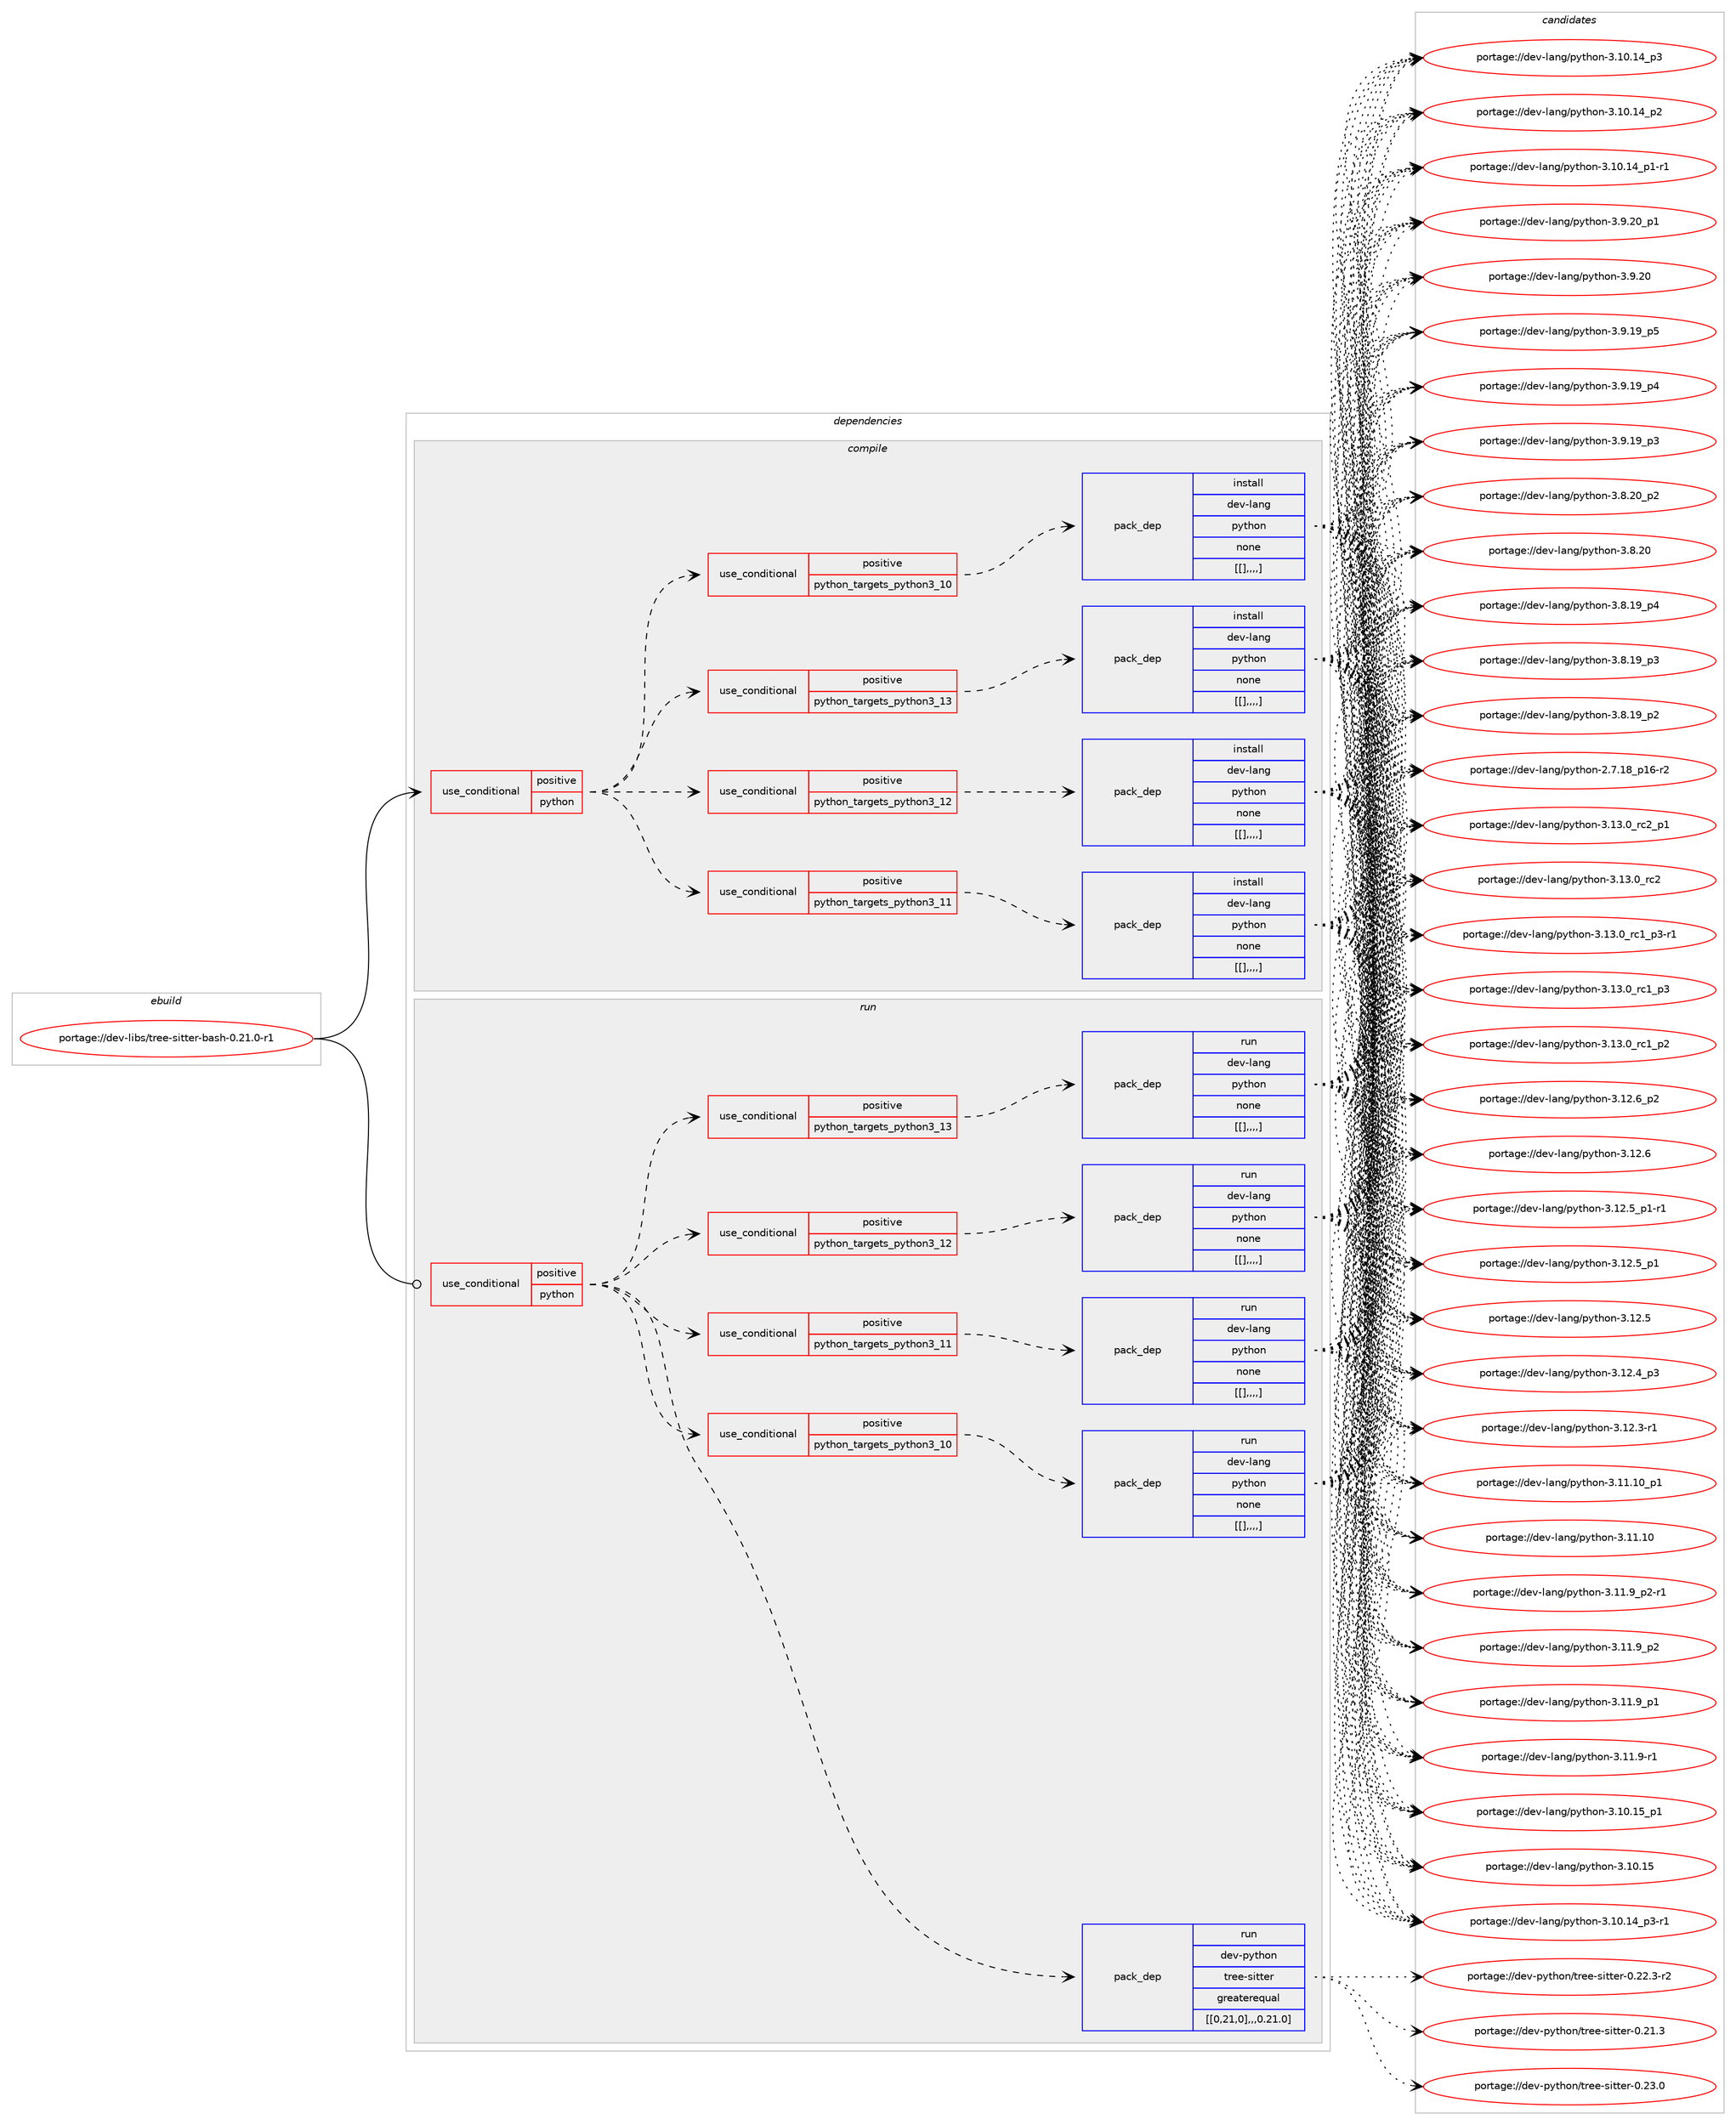 digraph prolog {

# *************
# Graph options
# *************

newrank=true;
concentrate=true;
compound=true;
graph [rankdir=LR,fontname=Helvetica,fontsize=10,ranksep=1.5];#, ranksep=2.5, nodesep=0.2];
edge  [arrowhead=vee];
node  [fontname=Helvetica,fontsize=10];

# **********
# The ebuild
# **********

subgraph cluster_leftcol {
color=gray;
label=<<i>ebuild</i>>;
id [label="portage://dev-libs/tree-sitter-bash-0.21.0-r1", color=red, width=4, href="../dev-libs/tree-sitter-bash-0.21.0-r1.svg"];
}

# ****************
# The dependencies
# ****************

subgraph cluster_midcol {
color=gray;
label=<<i>dependencies</i>>;
subgraph cluster_compile {
fillcolor="#eeeeee";
style=filled;
label=<<i>compile</i>>;
subgraph cond29208 {
dependency115860 [label=<<TABLE BORDER="0" CELLBORDER="1" CELLSPACING="0" CELLPADDING="4"><TR><TD ROWSPAN="3" CELLPADDING="10">use_conditional</TD></TR><TR><TD>positive</TD></TR><TR><TD>python</TD></TR></TABLE>>, shape=none, color=red];
subgraph cond29209 {
dependency115861 [label=<<TABLE BORDER="0" CELLBORDER="1" CELLSPACING="0" CELLPADDING="4"><TR><TD ROWSPAN="3" CELLPADDING="10">use_conditional</TD></TR><TR><TD>positive</TD></TR><TR><TD>python_targets_python3_10</TD></TR></TABLE>>, shape=none, color=red];
subgraph pack85488 {
dependency115862 [label=<<TABLE BORDER="0" CELLBORDER="1" CELLSPACING="0" CELLPADDING="4" WIDTH="220"><TR><TD ROWSPAN="6" CELLPADDING="30">pack_dep</TD></TR><TR><TD WIDTH="110">install</TD></TR><TR><TD>dev-lang</TD></TR><TR><TD>python</TD></TR><TR><TD>none</TD></TR><TR><TD>[[],,,,]</TD></TR></TABLE>>, shape=none, color=blue];
}
dependency115861:e -> dependency115862:w [weight=20,style="dashed",arrowhead="vee"];
}
dependency115860:e -> dependency115861:w [weight=20,style="dashed",arrowhead="vee"];
subgraph cond29210 {
dependency115863 [label=<<TABLE BORDER="0" CELLBORDER="1" CELLSPACING="0" CELLPADDING="4"><TR><TD ROWSPAN="3" CELLPADDING="10">use_conditional</TD></TR><TR><TD>positive</TD></TR><TR><TD>python_targets_python3_11</TD></TR></TABLE>>, shape=none, color=red];
subgraph pack85489 {
dependency115864 [label=<<TABLE BORDER="0" CELLBORDER="1" CELLSPACING="0" CELLPADDING="4" WIDTH="220"><TR><TD ROWSPAN="6" CELLPADDING="30">pack_dep</TD></TR><TR><TD WIDTH="110">install</TD></TR><TR><TD>dev-lang</TD></TR><TR><TD>python</TD></TR><TR><TD>none</TD></TR><TR><TD>[[],,,,]</TD></TR></TABLE>>, shape=none, color=blue];
}
dependency115863:e -> dependency115864:w [weight=20,style="dashed",arrowhead="vee"];
}
dependency115860:e -> dependency115863:w [weight=20,style="dashed",arrowhead="vee"];
subgraph cond29211 {
dependency115865 [label=<<TABLE BORDER="0" CELLBORDER="1" CELLSPACING="0" CELLPADDING="4"><TR><TD ROWSPAN="3" CELLPADDING="10">use_conditional</TD></TR><TR><TD>positive</TD></TR><TR><TD>python_targets_python3_12</TD></TR></TABLE>>, shape=none, color=red];
subgraph pack85490 {
dependency115866 [label=<<TABLE BORDER="0" CELLBORDER="1" CELLSPACING="0" CELLPADDING="4" WIDTH="220"><TR><TD ROWSPAN="6" CELLPADDING="30">pack_dep</TD></TR><TR><TD WIDTH="110">install</TD></TR><TR><TD>dev-lang</TD></TR><TR><TD>python</TD></TR><TR><TD>none</TD></TR><TR><TD>[[],,,,]</TD></TR></TABLE>>, shape=none, color=blue];
}
dependency115865:e -> dependency115866:w [weight=20,style="dashed",arrowhead="vee"];
}
dependency115860:e -> dependency115865:w [weight=20,style="dashed",arrowhead="vee"];
subgraph cond29212 {
dependency115867 [label=<<TABLE BORDER="0" CELLBORDER="1" CELLSPACING="0" CELLPADDING="4"><TR><TD ROWSPAN="3" CELLPADDING="10">use_conditional</TD></TR><TR><TD>positive</TD></TR><TR><TD>python_targets_python3_13</TD></TR></TABLE>>, shape=none, color=red];
subgraph pack85491 {
dependency115868 [label=<<TABLE BORDER="0" CELLBORDER="1" CELLSPACING="0" CELLPADDING="4" WIDTH="220"><TR><TD ROWSPAN="6" CELLPADDING="30">pack_dep</TD></TR><TR><TD WIDTH="110">install</TD></TR><TR><TD>dev-lang</TD></TR><TR><TD>python</TD></TR><TR><TD>none</TD></TR><TR><TD>[[],,,,]</TD></TR></TABLE>>, shape=none, color=blue];
}
dependency115867:e -> dependency115868:w [weight=20,style="dashed",arrowhead="vee"];
}
dependency115860:e -> dependency115867:w [weight=20,style="dashed",arrowhead="vee"];
}
id:e -> dependency115860:w [weight=20,style="solid",arrowhead="vee"];
}
subgraph cluster_compileandrun {
fillcolor="#eeeeee";
style=filled;
label=<<i>compile and run</i>>;
}
subgraph cluster_run {
fillcolor="#eeeeee";
style=filled;
label=<<i>run</i>>;
subgraph cond29213 {
dependency115869 [label=<<TABLE BORDER="0" CELLBORDER="1" CELLSPACING="0" CELLPADDING="4"><TR><TD ROWSPAN="3" CELLPADDING="10">use_conditional</TD></TR><TR><TD>positive</TD></TR><TR><TD>python</TD></TR></TABLE>>, shape=none, color=red];
subgraph cond29214 {
dependency115870 [label=<<TABLE BORDER="0" CELLBORDER="1" CELLSPACING="0" CELLPADDING="4"><TR><TD ROWSPAN="3" CELLPADDING="10">use_conditional</TD></TR><TR><TD>positive</TD></TR><TR><TD>python_targets_python3_10</TD></TR></TABLE>>, shape=none, color=red];
subgraph pack85492 {
dependency115871 [label=<<TABLE BORDER="0" CELLBORDER="1" CELLSPACING="0" CELLPADDING="4" WIDTH="220"><TR><TD ROWSPAN="6" CELLPADDING="30">pack_dep</TD></TR><TR><TD WIDTH="110">run</TD></TR><TR><TD>dev-lang</TD></TR><TR><TD>python</TD></TR><TR><TD>none</TD></TR><TR><TD>[[],,,,]</TD></TR></TABLE>>, shape=none, color=blue];
}
dependency115870:e -> dependency115871:w [weight=20,style="dashed",arrowhead="vee"];
}
dependency115869:e -> dependency115870:w [weight=20,style="dashed",arrowhead="vee"];
subgraph cond29215 {
dependency115872 [label=<<TABLE BORDER="0" CELLBORDER="1" CELLSPACING="0" CELLPADDING="4"><TR><TD ROWSPAN="3" CELLPADDING="10">use_conditional</TD></TR><TR><TD>positive</TD></TR><TR><TD>python_targets_python3_11</TD></TR></TABLE>>, shape=none, color=red];
subgraph pack85493 {
dependency115873 [label=<<TABLE BORDER="0" CELLBORDER="1" CELLSPACING="0" CELLPADDING="4" WIDTH="220"><TR><TD ROWSPAN="6" CELLPADDING="30">pack_dep</TD></TR><TR><TD WIDTH="110">run</TD></TR><TR><TD>dev-lang</TD></TR><TR><TD>python</TD></TR><TR><TD>none</TD></TR><TR><TD>[[],,,,]</TD></TR></TABLE>>, shape=none, color=blue];
}
dependency115872:e -> dependency115873:w [weight=20,style="dashed",arrowhead="vee"];
}
dependency115869:e -> dependency115872:w [weight=20,style="dashed",arrowhead="vee"];
subgraph cond29216 {
dependency115874 [label=<<TABLE BORDER="0" CELLBORDER="1" CELLSPACING="0" CELLPADDING="4"><TR><TD ROWSPAN="3" CELLPADDING="10">use_conditional</TD></TR><TR><TD>positive</TD></TR><TR><TD>python_targets_python3_12</TD></TR></TABLE>>, shape=none, color=red];
subgraph pack85494 {
dependency115875 [label=<<TABLE BORDER="0" CELLBORDER="1" CELLSPACING="0" CELLPADDING="4" WIDTH="220"><TR><TD ROWSPAN="6" CELLPADDING="30">pack_dep</TD></TR><TR><TD WIDTH="110">run</TD></TR><TR><TD>dev-lang</TD></TR><TR><TD>python</TD></TR><TR><TD>none</TD></TR><TR><TD>[[],,,,]</TD></TR></TABLE>>, shape=none, color=blue];
}
dependency115874:e -> dependency115875:w [weight=20,style="dashed",arrowhead="vee"];
}
dependency115869:e -> dependency115874:w [weight=20,style="dashed",arrowhead="vee"];
subgraph cond29217 {
dependency115876 [label=<<TABLE BORDER="0" CELLBORDER="1" CELLSPACING="0" CELLPADDING="4"><TR><TD ROWSPAN="3" CELLPADDING="10">use_conditional</TD></TR><TR><TD>positive</TD></TR><TR><TD>python_targets_python3_13</TD></TR></TABLE>>, shape=none, color=red];
subgraph pack85495 {
dependency115877 [label=<<TABLE BORDER="0" CELLBORDER="1" CELLSPACING="0" CELLPADDING="4" WIDTH="220"><TR><TD ROWSPAN="6" CELLPADDING="30">pack_dep</TD></TR><TR><TD WIDTH="110">run</TD></TR><TR><TD>dev-lang</TD></TR><TR><TD>python</TD></TR><TR><TD>none</TD></TR><TR><TD>[[],,,,]</TD></TR></TABLE>>, shape=none, color=blue];
}
dependency115876:e -> dependency115877:w [weight=20,style="dashed",arrowhead="vee"];
}
dependency115869:e -> dependency115876:w [weight=20,style="dashed",arrowhead="vee"];
subgraph pack85496 {
dependency115878 [label=<<TABLE BORDER="0" CELLBORDER="1" CELLSPACING="0" CELLPADDING="4" WIDTH="220"><TR><TD ROWSPAN="6" CELLPADDING="30">pack_dep</TD></TR><TR><TD WIDTH="110">run</TD></TR><TR><TD>dev-python</TD></TR><TR><TD>tree-sitter</TD></TR><TR><TD>greaterequal</TD></TR><TR><TD>[[0,21,0],,,0.21.0]</TD></TR></TABLE>>, shape=none, color=blue];
}
dependency115869:e -> dependency115878:w [weight=20,style="dashed",arrowhead="vee"];
}
id:e -> dependency115869:w [weight=20,style="solid",arrowhead="odot"];
}
}

# **************
# The candidates
# **************

subgraph cluster_choices {
rank=same;
color=gray;
label=<<i>candidates</i>>;

subgraph choice85488 {
color=black;
nodesep=1;
choice100101118451089711010347112121116104111110455146495146489511499509511249 [label="portage://dev-lang/python-3.13.0_rc2_p1", color=red, width=4,href="../dev-lang/python-3.13.0_rc2_p1.svg"];
choice10010111845108971101034711212111610411111045514649514648951149950 [label="portage://dev-lang/python-3.13.0_rc2", color=red, width=4,href="../dev-lang/python-3.13.0_rc2.svg"];
choice1001011184510897110103471121211161041111104551464951464895114994995112514511449 [label="portage://dev-lang/python-3.13.0_rc1_p3-r1", color=red, width=4,href="../dev-lang/python-3.13.0_rc1_p3-r1.svg"];
choice100101118451089711010347112121116104111110455146495146489511499499511251 [label="portage://dev-lang/python-3.13.0_rc1_p3", color=red, width=4,href="../dev-lang/python-3.13.0_rc1_p3.svg"];
choice100101118451089711010347112121116104111110455146495146489511499499511250 [label="portage://dev-lang/python-3.13.0_rc1_p2", color=red, width=4,href="../dev-lang/python-3.13.0_rc1_p2.svg"];
choice100101118451089711010347112121116104111110455146495046549511250 [label="portage://dev-lang/python-3.12.6_p2", color=red, width=4,href="../dev-lang/python-3.12.6_p2.svg"];
choice10010111845108971101034711212111610411111045514649504654 [label="portage://dev-lang/python-3.12.6", color=red, width=4,href="../dev-lang/python-3.12.6.svg"];
choice1001011184510897110103471121211161041111104551464950465395112494511449 [label="portage://dev-lang/python-3.12.5_p1-r1", color=red, width=4,href="../dev-lang/python-3.12.5_p1-r1.svg"];
choice100101118451089711010347112121116104111110455146495046539511249 [label="portage://dev-lang/python-3.12.5_p1", color=red, width=4,href="../dev-lang/python-3.12.5_p1.svg"];
choice10010111845108971101034711212111610411111045514649504653 [label="portage://dev-lang/python-3.12.5", color=red, width=4,href="../dev-lang/python-3.12.5.svg"];
choice100101118451089711010347112121116104111110455146495046529511251 [label="portage://dev-lang/python-3.12.4_p3", color=red, width=4,href="../dev-lang/python-3.12.4_p3.svg"];
choice100101118451089711010347112121116104111110455146495046514511449 [label="portage://dev-lang/python-3.12.3-r1", color=red, width=4,href="../dev-lang/python-3.12.3-r1.svg"];
choice10010111845108971101034711212111610411111045514649494649489511249 [label="portage://dev-lang/python-3.11.10_p1", color=red, width=4,href="../dev-lang/python-3.11.10_p1.svg"];
choice1001011184510897110103471121211161041111104551464949464948 [label="portage://dev-lang/python-3.11.10", color=red, width=4,href="../dev-lang/python-3.11.10.svg"];
choice1001011184510897110103471121211161041111104551464949465795112504511449 [label="portage://dev-lang/python-3.11.9_p2-r1", color=red, width=4,href="../dev-lang/python-3.11.9_p2-r1.svg"];
choice100101118451089711010347112121116104111110455146494946579511250 [label="portage://dev-lang/python-3.11.9_p2", color=red, width=4,href="../dev-lang/python-3.11.9_p2.svg"];
choice100101118451089711010347112121116104111110455146494946579511249 [label="portage://dev-lang/python-3.11.9_p1", color=red, width=4,href="../dev-lang/python-3.11.9_p1.svg"];
choice100101118451089711010347112121116104111110455146494946574511449 [label="portage://dev-lang/python-3.11.9-r1", color=red, width=4,href="../dev-lang/python-3.11.9-r1.svg"];
choice10010111845108971101034711212111610411111045514649484649539511249 [label="portage://dev-lang/python-3.10.15_p1", color=red, width=4,href="../dev-lang/python-3.10.15_p1.svg"];
choice1001011184510897110103471121211161041111104551464948464953 [label="portage://dev-lang/python-3.10.15", color=red, width=4,href="../dev-lang/python-3.10.15.svg"];
choice100101118451089711010347112121116104111110455146494846495295112514511449 [label="portage://dev-lang/python-3.10.14_p3-r1", color=red, width=4,href="../dev-lang/python-3.10.14_p3-r1.svg"];
choice10010111845108971101034711212111610411111045514649484649529511251 [label="portage://dev-lang/python-3.10.14_p3", color=red, width=4,href="../dev-lang/python-3.10.14_p3.svg"];
choice10010111845108971101034711212111610411111045514649484649529511250 [label="portage://dev-lang/python-3.10.14_p2", color=red, width=4,href="../dev-lang/python-3.10.14_p2.svg"];
choice100101118451089711010347112121116104111110455146494846495295112494511449 [label="portage://dev-lang/python-3.10.14_p1-r1", color=red, width=4,href="../dev-lang/python-3.10.14_p1-r1.svg"];
choice100101118451089711010347112121116104111110455146574650489511249 [label="portage://dev-lang/python-3.9.20_p1", color=red, width=4,href="../dev-lang/python-3.9.20_p1.svg"];
choice10010111845108971101034711212111610411111045514657465048 [label="portage://dev-lang/python-3.9.20", color=red, width=4,href="../dev-lang/python-3.9.20.svg"];
choice100101118451089711010347112121116104111110455146574649579511253 [label="portage://dev-lang/python-3.9.19_p5", color=red, width=4,href="../dev-lang/python-3.9.19_p5.svg"];
choice100101118451089711010347112121116104111110455146574649579511252 [label="portage://dev-lang/python-3.9.19_p4", color=red, width=4,href="../dev-lang/python-3.9.19_p4.svg"];
choice100101118451089711010347112121116104111110455146574649579511251 [label="portage://dev-lang/python-3.9.19_p3", color=red, width=4,href="../dev-lang/python-3.9.19_p3.svg"];
choice100101118451089711010347112121116104111110455146564650489511250 [label="portage://dev-lang/python-3.8.20_p2", color=red, width=4,href="../dev-lang/python-3.8.20_p2.svg"];
choice10010111845108971101034711212111610411111045514656465048 [label="portage://dev-lang/python-3.8.20", color=red, width=4,href="../dev-lang/python-3.8.20.svg"];
choice100101118451089711010347112121116104111110455146564649579511252 [label="portage://dev-lang/python-3.8.19_p4", color=red, width=4,href="../dev-lang/python-3.8.19_p4.svg"];
choice100101118451089711010347112121116104111110455146564649579511251 [label="portage://dev-lang/python-3.8.19_p3", color=red, width=4,href="../dev-lang/python-3.8.19_p3.svg"];
choice100101118451089711010347112121116104111110455146564649579511250 [label="portage://dev-lang/python-3.8.19_p2", color=red, width=4,href="../dev-lang/python-3.8.19_p2.svg"];
choice100101118451089711010347112121116104111110455046554649569511249544511450 [label="portage://dev-lang/python-2.7.18_p16-r2", color=red, width=4,href="../dev-lang/python-2.7.18_p16-r2.svg"];
dependency115862:e -> choice100101118451089711010347112121116104111110455146495146489511499509511249:w [style=dotted,weight="100"];
dependency115862:e -> choice10010111845108971101034711212111610411111045514649514648951149950:w [style=dotted,weight="100"];
dependency115862:e -> choice1001011184510897110103471121211161041111104551464951464895114994995112514511449:w [style=dotted,weight="100"];
dependency115862:e -> choice100101118451089711010347112121116104111110455146495146489511499499511251:w [style=dotted,weight="100"];
dependency115862:e -> choice100101118451089711010347112121116104111110455146495146489511499499511250:w [style=dotted,weight="100"];
dependency115862:e -> choice100101118451089711010347112121116104111110455146495046549511250:w [style=dotted,weight="100"];
dependency115862:e -> choice10010111845108971101034711212111610411111045514649504654:w [style=dotted,weight="100"];
dependency115862:e -> choice1001011184510897110103471121211161041111104551464950465395112494511449:w [style=dotted,weight="100"];
dependency115862:e -> choice100101118451089711010347112121116104111110455146495046539511249:w [style=dotted,weight="100"];
dependency115862:e -> choice10010111845108971101034711212111610411111045514649504653:w [style=dotted,weight="100"];
dependency115862:e -> choice100101118451089711010347112121116104111110455146495046529511251:w [style=dotted,weight="100"];
dependency115862:e -> choice100101118451089711010347112121116104111110455146495046514511449:w [style=dotted,weight="100"];
dependency115862:e -> choice10010111845108971101034711212111610411111045514649494649489511249:w [style=dotted,weight="100"];
dependency115862:e -> choice1001011184510897110103471121211161041111104551464949464948:w [style=dotted,weight="100"];
dependency115862:e -> choice1001011184510897110103471121211161041111104551464949465795112504511449:w [style=dotted,weight="100"];
dependency115862:e -> choice100101118451089711010347112121116104111110455146494946579511250:w [style=dotted,weight="100"];
dependency115862:e -> choice100101118451089711010347112121116104111110455146494946579511249:w [style=dotted,weight="100"];
dependency115862:e -> choice100101118451089711010347112121116104111110455146494946574511449:w [style=dotted,weight="100"];
dependency115862:e -> choice10010111845108971101034711212111610411111045514649484649539511249:w [style=dotted,weight="100"];
dependency115862:e -> choice1001011184510897110103471121211161041111104551464948464953:w [style=dotted,weight="100"];
dependency115862:e -> choice100101118451089711010347112121116104111110455146494846495295112514511449:w [style=dotted,weight="100"];
dependency115862:e -> choice10010111845108971101034711212111610411111045514649484649529511251:w [style=dotted,weight="100"];
dependency115862:e -> choice10010111845108971101034711212111610411111045514649484649529511250:w [style=dotted,weight="100"];
dependency115862:e -> choice100101118451089711010347112121116104111110455146494846495295112494511449:w [style=dotted,weight="100"];
dependency115862:e -> choice100101118451089711010347112121116104111110455146574650489511249:w [style=dotted,weight="100"];
dependency115862:e -> choice10010111845108971101034711212111610411111045514657465048:w [style=dotted,weight="100"];
dependency115862:e -> choice100101118451089711010347112121116104111110455146574649579511253:w [style=dotted,weight="100"];
dependency115862:e -> choice100101118451089711010347112121116104111110455146574649579511252:w [style=dotted,weight="100"];
dependency115862:e -> choice100101118451089711010347112121116104111110455146574649579511251:w [style=dotted,weight="100"];
dependency115862:e -> choice100101118451089711010347112121116104111110455146564650489511250:w [style=dotted,weight="100"];
dependency115862:e -> choice10010111845108971101034711212111610411111045514656465048:w [style=dotted,weight="100"];
dependency115862:e -> choice100101118451089711010347112121116104111110455146564649579511252:w [style=dotted,weight="100"];
dependency115862:e -> choice100101118451089711010347112121116104111110455146564649579511251:w [style=dotted,weight="100"];
dependency115862:e -> choice100101118451089711010347112121116104111110455146564649579511250:w [style=dotted,weight="100"];
dependency115862:e -> choice100101118451089711010347112121116104111110455046554649569511249544511450:w [style=dotted,weight="100"];
}
subgraph choice85489 {
color=black;
nodesep=1;
choice100101118451089711010347112121116104111110455146495146489511499509511249 [label="portage://dev-lang/python-3.13.0_rc2_p1", color=red, width=4,href="../dev-lang/python-3.13.0_rc2_p1.svg"];
choice10010111845108971101034711212111610411111045514649514648951149950 [label="portage://dev-lang/python-3.13.0_rc2", color=red, width=4,href="../dev-lang/python-3.13.0_rc2.svg"];
choice1001011184510897110103471121211161041111104551464951464895114994995112514511449 [label="portage://dev-lang/python-3.13.0_rc1_p3-r1", color=red, width=4,href="../dev-lang/python-3.13.0_rc1_p3-r1.svg"];
choice100101118451089711010347112121116104111110455146495146489511499499511251 [label="portage://dev-lang/python-3.13.0_rc1_p3", color=red, width=4,href="../dev-lang/python-3.13.0_rc1_p3.svg"];
choice100101118451089711010347112121116104111110455146495146489511499499511250 [label="portage://dev-lang/python-3.13.0_rc1_p2", color=red, width=4,href="../dev-lang/python-3.13.0_rc1_p2.svg"];
choice100101118451089711010347112121116104111110455146495046549511250 [label="portage://dev-lang/python-3.12.6_p2", color=red, width=4,href="../dev-lang/python-3.12.6_p2.svg"];
choice10010111845108971101034711212111610411111045514649504654 [label="portage://dev-lang/python-3.12.6", color=red, width=4,href="../dev-lang/python-3.12.6.svg"];
choice1001011184510897110103471121211161041111104551464950465395112494511449 [label="portage://dev-lang/python-3.12.5_p1-r1", color=red, width=4,href="../dev-lang/python-3.12.5_p1-r1.svg"];
choice100101118451089711010347112121116104111110455146495046539511249 [label="portage://dev-lang/python-3.12.5_p1", color=red, width=4,href="../dev-lang/python-3.12.5_p1.svg"];
choice10010111845108971101034711212111610411111045514649504653 [label="portage://dev-lang/python-3.12.5", color=red, width=4,href="../dev-lang/python-3.12.5.svg"];
choice100101118451089711010347112121116104111110455146495046529511251 [label="portage://dev-lang/python-3.12.4_p3", color=red, width=4,href="../dev-lang/python-3.12.4_p3.svg"];
choice100101118451089711010347112121116104111110455146495046514511449 [label="portage://dev-lang/python-3.12.3-r1", color=red, width=4,href="../dev-lang/python-3.12.3-r1.svg"];
choice10010111845108971101034711212111610411111045514649494649489511249 [label="portage://dev-lang/python-3.11.10_p1", color=red, width=4,href="../dev-lang/python-3.11.10_p1.svg"];
choice1001011184510897110103471121211161041111104551464949464948 [label="portage://dev-lang/python-3.11.10", color=red, width=4,href="../dev-lang/python-3.11.10.svg"];
choice1001011184510897110103471121211161041111104551464949465795112504511449 [label="portage://dev-lang/python-3.11.9_p2-r1", color=red, width=4,href="../dev-lang/python-3.11.9_p2-r1.svg"];
choice100101118451089711010347112121116104111110455146494946579511250 [label="portage://dev-lang/python-3.11.9_p2", color=red, width=4,href="../dev-lang/python-3.11.9_p2.svg"];
choice100101118451089711010347112121116104111110455146494946579511249 [label="portage://dev-lang/python-3.11.9_p1", color=red, width=4,href="../dev-lang/python-3.11.9_p1.svg"];
choice100101118451089711010347112121116104111110455146494946574511449 [label="portage://dev-lang/python-3.11.9-r1", color=red, width=4,href="../dev-lang/python-3.11.9-r1.svg"];
choice10010111845108971101034711212111610411111045514649484649539511249 [label="portage://dev-lang/python-3.10.15_p1", color=red, width=4,href="../dev-lang/python-3.10.15_p1.svg"];
choice1001011184510897110103471121211161041111104551464948464953 [label="portage://dev-lang/python-3.10.15", color=red, width=4,href="../dev-lang/python-3.10.15.svg"];
choice100101118451089711010347112121116104111110455146494846495295112514511449 [label="portage://dev-lang/python-3.10.14_p3-r1", color=red, width=4,href="../dev-lang/python-3.10.14_p3-r1.svg"];
choice10010111845108971101034711212111610411111045514649484649529511251 [label="portage://dev-lang/python-3.10.14_p3", color=red, width=4,href="../dev-lang/python-3.10.14_p3.svg"];
choice10010111845108971101034711212111610411111045514649484649529511250 [label="portage://dev-lang/python-3.10.14_p2", color=red, width=4,href="../dev-lang/python-3.10.14_p2.svg"];
choice100101118451089711010347112121116104111110455146494846495295112494511449 [label="portage://dev-lang/python-3.10.14_p1-r1", color=red, width=4,href="../dev-lang/python-3.10.14_p1-r1.svg"];
choice100101118451089711010347112121116104111110455146574650489511249 [label="portage://dev-lang/python-3.9.20_p1", color=red, width=4,href="../dev-lang/python-3.9.20_p1.svg"];
choice10010111845108971101034711212111610411111045514657465048 [label="portage://dev-lang/python-3.9.20", color=red, width=4,href="../dev-lang/python-3.9.20.svg"];
choice100101118451089711010347112121116104111110455146574649579511253 [label="portage://dev-lang/python-3.9.19_p5", color=red, width=4,href="../dev-lang/python-3.9.19_p5.svg"];
choice100101118451089711010347112121116104111110455146574649579511252 [label="portage://dev-lang/python-3.9.19_p4", color=red, width=4,href="../dev-lang/python-3.9.19_p4.svg"];
choice100101118451089711010347112121116104111110455146574649579511251 [label="portage://dev-lang/python-3.9.19_p3", color=red, width=4,href="../dev-lang/python-3.9.19_p3.svg"];
choice100101118451089711010347112121116104111110455146564650489511250 [label="portage://dev-lang/python-3.8.20_p2", color=red, width=4,href="../dev-lang/python-3.8.20_p2.svg"];
choice10010111845108971101034711212111610411111045514656465048 [label="portage://dev-lang/python-3.8.20", color=red, width=4,href="../dev-lang/python-3.8.20.svg"];
choice100101118451089711010347112121116104111110455146564649579511252 [label="portage://dev-lang/python-3.8.19_p4", color=red, width=4,href="../dev-lang/python-3.8.19_p4.svg"];
choice100101118451089711010347112121116104111110455146564649579511251 [label="portage://dev-lang/python-3.8.19_p3", color=red, width=4,href="../dev-lang/python-3.8.19_p3.svg"];
choice100101118451089711010347112121116104111110455146564649579511250 [label="portage://dev-lang/python-3.8.19_p2", color=red, width=4,href="../dev-lang/python-3.8.19_p2.svg"];
choice100101118451089711010347112121116104111110455046554649569511249544511450 [label="portage://dev-lang/python-2.7.18_p16-r2", color=red, width=4,href="../dev-lang/python-2.7.18_p16-r2.svg"];
dependency115864:e -> choice100101118451089711010347112121116104111110455146495146489511499509511249:w [style=dotted,weight="100"];
dependency115864:e -> choice10010111845108971101034711212111610411111045514649514648951149950:w [style=dotted,weight="100"];
dependency115864:e -> choice1001011184510897110103471121211161041111104551464951464895114994995112514511449:w [style=dotted,weight="100"];
dependency115864:e -> choice100101118451089711010347112121116104111110455146495146489511499499511251:w [style=dotted,weight="100"];
dependency115864:e -> choice100101118451089711010347112121116104111110455146495146489511499499511250:w [style=dotted,weight="100"];
dependency115864:e -> choice100101118451089711010347112121116104111110455146495046549511250:w [style=dotted,weight="100"];
dependency115864:e -> choice10010111845108971101034711212111610411111045514649504654:w [style=dotted,weight="100"];
dependency115864:e -> choice1001011184510897110103471121211161041111104551464950465395112494511449:w [style=dotted,weight="100"];
dependency115864:e -> choice100101118451089711010347112121116104111110455146495046539511249:w [style=dotted,weight="100"];
dependency115864:e -> choice10010111845108971101034711212111610411111045514649504653:w [style=dotted,weight="100"];
dependency115864:e -> choice100101118451089711010347112121116104111110455146495046529511251:w [style=dotted,weight="100"];
dependency115864:e -> choice100101118451089711010347112121116104111110455146495046514511449:w [style=dotted,weight="100"];
dependency115864:e -> choice10010111845108971101034711212111610411111045514649494649489511249:w [style=dotted,weight="100"];
dependency115864:e -> choice1001011184510897110103471121211161041111104551464949464948:w [style=dotted,weight="100"];
dependency115864:e -> choice1001011184510897110103471121211161041111104551464949465795112504511449:w [style=dotted,weight="100"];
dependency115864:e -> choice100101118451089711010347112121116104111110455146494946579511250:w [style=dotted,weight="100"];
dependency115864:e -> choice100101118451089711010347112121116104111110455146494946579511249:w [style=dotted,weight="100"];
dependency115864:e -> choice100101118451089711010347112121116104111110455146494946574511449:w [style=dotted,weight="100"];
dependency115864:e -> choice10010111845108971101034711212111610411111045514649484649539511249:w [style=dotted,weight="100"];
dependency115864:e -> choice1001011184510897110103471121211161041111104551464948464953:w [style=dotted,weight="100"];
dependency115864:e -> choice100101118451089711010347112121116104111110455146494846495295112514511449:w [style=dotted,weight="100"];
dependency115864:e -> choice10010111845108971101034711212111610411111045514649484649529511251:w [style=dotted,weight="100"];
dependency115864:e -> choice10010111845108971101034711212111610411111045514649484649529511250:w [style=dotted,weight="100"];
dependency115864:e -> choice100101118451089711010347112121116104111110455146494846495295112494511449:w [style=dotted,weight="100"];
dependency115864:e -> choice100101118451089711010347112121116104111110455146574650489511249:w [style=dotted,weight="100"];
dependency115864:e -> choice10010111845108971101034711212111610411111045514657465048:w [style=dotted,weight="100"];
dependency115864:e -> choice100101118451089711010347112121116104111110455146574649579511253:w [style=dotted,weight="100"];
dependency115864:e -> choice100101118451089711010347112121116104111110455146574649579511252:w [style=dotted,weight="100"];
dependency115864:e -> choice100101118451089711010347112121116104111110455146574649579511251:w [style=dotted,weight="100"];
dependency115864:e -> choice100101118451089711010347112121116104111110455146564650489511250:w [style=dotted,weight="100"];
dependency115864:e -> choice10010111845108971101034711212111610411111045514656465048:w [style=dotted,weight="100"];
dependency115864:e -> choice100101118451089711010347112121116104111110455146564649579511252:w [style=dotted,weight="100"];
dependency115864:e -> choice100101118451089711010347112121116104111110455146564649579511251:w [style=dotted,weight="100"];
dependency115864:e -> choice100101118451089711010347112121116104111110455146564649579511250:w [style=dotted,weight="100"];
dependency115864:e -> choice100101118451089711010347112121116104111110455046554649569511249544511450:w [style=dotted,weight="100"];
}
subgraph choice85490 {
color=black;
nodesep=1;
choice100101118451089711010347112121116104111110455146495146489511499509511249 [label="portage://dev-lang/python-3.13.0_rc2_p1", color=red, width=4,href="../dev-lang/python-3.13.0_rc2_p1.svg"];
choice10010111845108971101034711212111610411111045514649514648951149950 [label="portage://dev-lang/python-3.13.0_rc2", color=red, width=4,href="../dev-lang/python-3.13.0_rc2.svg"];
choice1001011184510897110103471121211161041111104551464951464895114994995112514511449 [label="portage://dev-lang/python-3.13.0_rc1_p3-r1", color=red, width=4,href="../dev-lang/python-3.13.0_rc1_p3-r1.svg"];
choice100101118451089711010347112121116104111110455146495146489511499499511251 [label="portage://dev-lang/python-3.13.0_rc1_p3", color=red, width=4,href="../dev-lang/python-3.13.0_rc1_p3.svg"];
choice100101118451089711010347112121116104111110455146495146489511499499511250 [label="portage://dev-lang/python-3.13.0_rc1_p2", color=red, width=4,href="../dev-lang/python-3.13.0_rc1_p2.svg"];
choice100101118451089711010347112121116104111110455146495046549511250 [label="portage://dev-lang/python-3.12.6_p2", color=red, width=4,href="../dev-lang/python-3.12.6_p2.svg"];
choice10010111845108971101034711212111610411111045514649504654 [label="portage://dev-lang/python-3.12.6", color=red, width=4,href="../dev-lang/python-3.12.6.svg"];
choice1001011184510897110103471121211161041111104551464950465395112494511449 [label="portage://dev-lang/python-3.12.5_p1-r1", color=red, width=4,href="../dev-lang/python-3.12.5_p1-r1.svg"];
choice100101118451089711010347112121116104111110455146495046539511249 [label="portage://dev-lang/python-3.12.5_p1", color=red, width=4,href="../dev-lang/python-3.12.5_p1.svg"];
choice10010111845108971101034711212111610411111045514649504653 [label="portage://dev-lang/python-3.12.5", color=red, width=4,href="../dev-lang/python-3.12.5.svg"];
choice100101118451089711010347112121116104111110455146495046529511251 [label="portage://dev-lang/python-3.12.4_p3", color=red, width=4,href="../dev-lang/python-3.12.4_p3.svg"];
choice100101118451089711010347112121116104111110455146495046514511449 [label="portage://dev-lang/python-3.12.3-r1", color=red, width=4,href="../dev-lang/python-3.12.3-r1.svg"];
choice10010111845108971101034711212111610411111045514649494649489511249 [label="portage://dev-lang/python-3.11.10_p1", color=red, width=4,href="../dev-lang/python-3.11.10_p1.svg"];
choice1001011184510897110103471121211161041111104551464949464948 [label="portage://dev-lang/python-3.11.10", color=red, width=4,href="../dev-lang/python-3.11.10.svg"];
choice1001011184510897110103471121211161041111104551464949465795112504511449 [label="portage://dev-lang/python-3.11.9_p2-r1", color=red, width=4,href="../dev-lang/python-3.11.9_p2-r1.svg"];
choice100101118451089711010347112121116104111110455146494946579511250 [label="portage://dev-lang/python-3.11.9_p2", color=red, width=4,href="../dev-lang/python-3.11.9_p2.svg"];
choice100101118451089711010347112121116104111110455146494946579511249 [label="portage://dev-lang/python-3.11.9_p1", color=red, width=4,href="../dev-lang/python-3.11.9_p1.svg"];
choice100101118451089711010347112121116104111110455146494946574511449 [label="portage://dev-lang/python-3.11.9-r1", color=red, width=4,href="../dev-lang/python-3.11.9-r1.svg"];
choice10010111845108971101034711212111610411111045514649484649539511249 [label="portage://dev-lang/python-3.10.15_p1", color=red, width=4,href="../dev-lang/python-3.10.15_p1.svg"];
choice1001011184510897110103471121211161041111104551464948464953 [label="portage://dev-lang/python-3.10.15", color=red, width=4,href="../dev-lang/python-3.10.15.svg"];
choice100101118451089711010347112121116104111110455146494846495295112514511449 [label="portage://dev-lang/python-3.10.14_p3-r1", color=red, width=4,href="../dev-lang/python-3.10.14_p3-r1.svg"];
choice10010111845108971101034711212111610411111045514649484649529511251 [label="portage://dev-lang/python-3.10.14_p3", color=red, width=4,href="../dev-lang/python-3.10.14_p3.svg"];
choice10010111845108971101034711212111610411111045514649484649529511250 [label="portage://dev-lang/python-3.10.14_p2", color=red, width=4,href="../dev-lang/python-3.10.14_p2.svg"];
choice100101118451089711010347112121116104111110455146494846495295112494511449 [label="portage://dev-lang/python-3.10.14_p1-r1", color=red, width=4,href="../dev-lang/python-3.10.14_p1-r1.svg"];
choice100101118451089711010347112121116104111110455146574650489511249 [label="portage://dev-lang/python-3.9.20_p1", color=red, width=4,href="../dev-lang/python-3.9.20_p1.svg"];
choice10010111845108971101034711212111610411111045514657465048 [label="portage://dev-lang/python-3.9.20", color=red, width=4,href="../dev-lang/python-3.9.20.svg"];
choice100101118451089711010347112121116104111110455146574649579511253 [label="portage://dev-lang/python-3.9.19_p5", color=red, width=4,href="../dev-lang/python-3.9.19_p5.svg"];
choice100101118451089711010347112121116104111110455146574649579511252 [label="portage://dev-lang/python-3.9.19_p4", color=red, width=4,href="../dev-lang/python-3.9.19_p4.svg"];
choice100101118451089711010347112121116104111110455146574649579511251 [label="portage://dev-lang/python-3.9.19_p3", color=red, width=4,href="../dev-lang/python-3.9.19_p3.svg"];
choice100101118451089711010347112121116104111110455146564650489511250 [label="portage://dev-lang/python-3.8.20_p2", color=red, width=4,href="../dev-lang/python-3.8.20_p2.svg"];
choice10010111845108971101034711212111610411111045514656465048 [label="portage://dev-lang/python-3.8.20", color=red, width=4,href="../dev-lang/python-3.8.20.svg"];
choice100101118451089711010347112121116104111110455146564649579511252 [label="portage://dev-lang/python-3.8.19_p4", color=red, width=4,href="../dev-lang/python-3.8.19_p4.svg"];
choice100101118451089711010347112121116104111110455146564649579511251 [label="portage://dev-lang/python-3.8.19_p3", color=red, width=4,href="../dev-lang/python-3.8.19_p3.svg"];
choice100101118451089711010347112121116104111110455146564649579511250 [label="portage://dev-lang/python-3.8.19_p2", color=red, width=4,href="../dev-lang/python-3.8.19_p2.svg"];
choice100101118451089711010347112121116104111110455046554649569511249544511450 [label="portage://dev-lang/python-2.7.18_p16-r2", color=red, width=4,href="../dev-lang/python-2.7.18_p16-r2.svg"];
dependency115866:e -> choice100101118451089711010347112121116104111110455146495146489511499509511249:w [style=dotted,weight="100"];
dependency115866:e -> choice10010111845108971101034711212111610411111045514649514648951149950:w [style=dotted,weight="100"];
dependency115866:e -> choice1001011184510897110103471121211161041111104551464951464895114994995112514511449:w [style=dotted,weight="100"];
dependency115866:e -> choice100101118451089711010347112121116104111110455146495146489511499499511251:w [style=dotted,weight="100"];
dependency115866:e -> choice100101118451089711010347112121116104111110455146495146489511499499511250:w [style=dotted,weight="100"];
dependency115866:e -> choice100101118451089711010347112121116104111110455146495046549511250:w [style=dotted,weight="100"];
dependency115866:e -> choice10010111845108971101034711212111610411111045514649504654:w [style=dotted,weight="100"];
dependency115866:e -> choice1001011184510897110103471121211161041111104551464950465395112494511449:w [style=dotted,weight="100"];
dependency115866:e -> choice100101118451089711010347112121116104111110455146495046539511249:w [style=dotted,weight="100"];
dependency115866:e -> choice10010111845108971101034711212111610411111045514649504653:w [style=dotted,weight="100"];
dependency115866:e -> choice100101118451089711010347112121116104111110455146495046529511251:w [style=dotted,weight="100"];
dependency115866:e -> choice100101118451089711010347112121116104111110455146495046514511449:w [style=dotted,weight="100"];
dependency115866:e -> choice10010111845108971101034711212111610411111045514649494649489511249:w [style=dotted,weight="100"];
dependency115866:e -> choice1001011184510897110103471121211161041111104551464949464948:w [style=dotted,weight="100"];
dependency115866:e -> choice1001011184510897110103471121211161041111104551464949465795112504511449:w [style=dotted,weight="100"];
dependency115866:e -> choice100101118451089711010347112121116104111110455146494946579511250:w [style=dotted,weight="100"];
dependency115866:e -> choice100101118451089711010347112121116104111110455146494946579511249:w [style=dotted,weight="100"];
dependency115866:e -> choice100101118451089711010347112121116104111110455146494946574511449:w [style=dotted,weight="100"];
dependency115866:e -> choice10010111845108971101034711212111610411111045514649484649539511249:w [style=dotted,weight="100"];
dependency115866:e -> choice1001011184510897110103471121211161041111104551464948464953:w [style=dotted,weight="100"];
dependency115866:e -> choice100101118451089711010347112121116104111110455146494846495295112514511449:w [style=dotted,weight="100"];
dependency115866:e -> choice10010111845108971101034711212111610411111045514649484649529511251:w [style=dotted,weight="100"];
dependency115866:e -> choice10010111845108971101034711212111610411111045514649484649529511250:w [style=dotted,weight="100"];
dependency115866:e -> choice100101118451089711010347112121116104111110455146494846495295112494511449:w [style=dotted,weight="100"];
dependency115866:e -> choice100101118451089711010347112121116104111110455146574650489511249:w [style=dotted,weight="100"];
dependency115866:e -> choice10010111845108971101034711212111610411111045514657465048:w [style=dotted,weight="100"];
dependency115866:e -> choice100101118451089711010347112121116104111110455146574649579511253:w [style=dotted,weight="100"];
dependency115866:e -> choice100101118451089711010347112121116104111110455146574649579511252:w [style=dotted,weight="100"];
dependency115866:e -> choice100101118451089711010347112121116104111110455146574649579511251:w [style=dotted,weight="100"];
dependency115866:e -> choice100101118451089711010347112121116104111110455146564650489511250:w [style=dotted,weight="100"];
dependency115866:e -> choice10010111845108971101034711212111610411111045514656465048:w [style=dotted,weight="100"];
dependency115866:e -> choice100101118451089711010347112121116104111110455146564649579511252:w [style=dotted,weight="100"];
dependency115866:e -> choice100101118451089711010347112121116104111110455146564649579511251:w [style=dotted,weight="100"];
dependency115866:e -> choice100101118451089711010347112121116104111110455146564649579511250:w [style=dotted,weight="100"];
dependency115866:e -> choice100101118451089711010347112121116104111110455046554649569511249544511450:w [style=dotted,weight="100"];
}
subgraph choice85491 {
color=black;
nodesep=1;
choice100101118451089711010347112121116104111110455146495146489511499509511249 [label="portage://dev-lang/python-3.13.0_rc2_p1", color=red, width=4,href="../dev-lang/python-3.13.0_rc2_p1.svg"];
choice10010111845108971101034711212111610411111045514649514648951149950 [label="portage://dev-lang/python-3.13.0_rc2", color=red, width=4,href="../dev-lang/python-3.13.0_rc2.svg"];
choice1001011184510897110103471121211161041111104551464951464895114994995112514511449 [label="portage://dev-lang/python-3.13.0_rc1_p3-r1", color=red, width=4,href="../dev-lang/python-3.13.0_rc1_p3-r1.svg"];
choice100101118451089711010347112121116104111110455146495146489511499499511251 [label="portage://dev-lang/python-3.13.0_rc1_p3", color=red, width=4,href="../dev-lang/python-3.13.0_rc1_p3.svg"];
choice100101118451089711010347112121116104111110455146495146489511499499511250 [label="portage://dev-lang/python-3.13.0_rc1_p2", color=red, width=4,href="../dev-lang/python-3.13.0_rc1_p2.svg"];
choice100101118451089711010347112121116104111110455146495046549511250 [label="portage://dev-lang/python-3.12.6_p2", color=red, width=4,href="../dev-lang/python-3.12.6_p2.svg"];
choice10010111845108971101034711212111610411111045514649504654 [label="portage://dev-lang/python-3.12.6", color=red, width=4,href="../dev-lang/python-3.12.6.svg"];
choice1001011184510897110103471121211161041111104551464950465395112494511449 [label="portage://dev-lang/python-3.12.5_p1-r1", color=red, width=4,href="../dev-lang/python-3.12.5_p1-r1.svg"];
choice100101118451089711010347112121116104111110455146495046539511249 [label="portage://dev-lang/python-3.12.5_p1", color=red, width=4,href="../dev-lang/python-3.12.5_p1.svg"];
choice10010111845108971101034711212111610411111045514649504653 [label="portage://dev-lang/python-3.12.5", color=red, width=4,href="../dev-lang/python-3.12.5.svg"];
choice100101118451089711010347112121116104111110455146495046529511251 [label="portage://dev-lang/python-3.12.4_p3", color=red, width=4,href="../dev-lang/python-3.12.4_p3.svg"];
choice100101118451089711010347112121116104111110455146495046514511449 [label="portage://dev-lang/python-3.12.3-r1", color=red, width=4,href="../dev-lang/python-3.12.3-r1.svg"];
choice10010111845108971101034711212111610411111045514649494649489511249 [label="portage://dev-lang/python-3.11.10_p1", color=red, width=4,href="../dev-lang/python-3.11.10_p1.svg"];
choice1001011184510897110103471121211161041111104551464949464948 [label="portage://dev-lang/python-3.11.10", color=red, width=4,href="../dev-lang/python-3.11.10.svg"];
choice1001011184510897110103471121211161041111104551464949465795112504511449 [label="portage://dev-lang/python-3.11.9_p2-r1", color=red, width=4,href="../dev-lang/python-3.11.9_p2-r1.svg"];
choice100101118451089711010347112121116104111110455146494946579511250 [label="portage://dev-lang/python-3.11.9_p2", color=red, width=4,href="../dev-lang/python-3.11.9_p2.svg"];
choice100101118451089711010347112121116104111110455146494946579511249 [label="portage://dev-lang/python-3.11.9_p1", color=red, width=4,href="../dev-lang/python-3.11.9_p1.svg"];
choice100101118451089711010347112121116104111110455146494946574511449 [label="portage://dev-lang/python-3.11.9-r1", color=red, width=4,href="../dev-lang/python-3.11.9-r1.svg"];
choice10010111845108971101034711212111610411111045514649484649539511249 [label="portage://dev-lang/python-3.10.15_p1", color=red, width=4,href="../dev-lang/python-3.10.15_p1.svg"];
choice1001011184510897110103471121211161041111104551464948464953 [label="portage://dev-lang/python-3.10.15", color=red, width=4,href="../dev-lang/python-3.10.15.svg"];
choice100101118451089711010347112121116104111110455146494846495295112514511449 [label="portage://dev-lang/python-3.10.14_p3-r1", color=red, width=4,href="../dev-lang/python-3.10.14_p3-r1.svg"];
choice10010111845108971101034711212111610411111045514649484649529511251 [label="portage://dev-lang/python-3.10.14_p3", color=red, width=4,href="../dev-lang/python-3.10.14_p3.svg"];
choice10010111845108971101034711212111610411111045514649484649529511250 [label="portage://dev-lang/python-3.10.14_p2", color=red, width=4,href="../dev-lang/python-3.10.14_p2.svg"];
choice100101118451089711010347112121116104111110455146494846495295112494511449 [label="portage://dev-lang/python-3.10.14_p1-r1", color=red, width=4,href="../dev-lang/python-3.10.14_p1-r1.svg"];
choice100101118451089711010347112121116104111110455146574650489511249 [label="portage://dev-lang/python-3.9.20_p1", color=red, width=4,href="../dev-lang/python-3.9.20_p1.svg"];
choice10010111845108971101034711212111610411111045514657465048 [label="portage://dev-lang/python-3.9.20", color=red, width=4,href="../dev-lang/python-3.9.20.svg"];
choice100101118451089711010347112121116104111110455146574649579511253 [label="portage://dev-lang/python-3.9.19_p5", color=red, width=4,href="../dev-lang/python-3.9.19_p5.svg"];
choice100101118451089711010347112121116104111110455146574649579511252 [label="portage://dev-lang/python-3.9.19_p4", color=red, width=4,href="../dev-lang/python-3.9.19_p4.svg"];
choice100101118451089711010347112121116104111110455146574649579511251 [label="portage://dev-lang/python-3.9.19_p3", color=red, width=4,href="../dev-lang/python-3.9.19_p3.svg"];
choice100101118451089711010347112121116104111110455146564650489511250 [label="portage://dev-lang/python-3.8.20_p2", color=red, width=4,href="../dev-lang/python-3.8.20_p2.svg"];
choice10010111845108971101034711212111610411111045514656465048 [label="portage://dev-lang/python-3.8.20", color=red, width=4,href="../dev-lang/python-3.8.20.svg"];
choice100101118451089711010347112121116104111110455146564649579511252 [label="portage://dev-lang/python-3.8.19_p4", color=red, width=4,href="../dev-lang/python-3.8.19_p4.svg"];
choice100101118451089711010347112121116104111110455146564649579511251 [label="portage://dev-lang/python-3.8.19_p3", color=red, width=4,href="../dev-lang/python-3.8.19_p3.svg"];
choice100101118451089711010347112121116104111110455146564649579511250 [label="portage://dev-lang/python-3.8.19_p2", color=red, width=4,href="../dev-lang/python-3.8.19_p2.svg"];
choice100101118451089711010347112121116104111110455046554649569511249544511450 [label="portage://dev-lang/python-2.7.18_p16-r2", color=red, width=4,href="../dev-lang/python-2.7.18_p16-r2.svg"];
dependency115868:e -> choice100101118451089711010347112121116104111110455146495146489511499509511249:w [style=dotted,weight="100"];
dependency115868:e -> choice10010111845108971101034711212111610411111045514649514648951149950:w [style=dotted,weight="100"];
dependency115868:e -> choice1001011184510897110103471121211161041111104551464951464895114994995112514511449:w [style=dotted,weight="100"];
dependency115868:e -> choice100101118451089711010347112121116104111110455146495146489511499499511251:w [style=dotted,weight="100"];
dependency115868:e -> choice100101118451089711010347112121116104111110455146495146489511499499511250:w [style=dotted,weight="100"];
dependency115868:e -> choice100101118451089711010347112121116104111110455146495046549511250:w [style=dotted,weight="100"];
dependency115868:e -> choice10010111845108971101034711212111610411111045514649504654:w [style=dotted,weight="100"];
dependency115868:e -> choice1001011184510897110103471121211161041111104551464950465395112494511449:w [style=dotted,weight="100"];
dependency115868:e -> choice100101118451089711010347112121116104111110455146495046539511249:w [style=dotted,weight="100"];
dependency115868:e -> choice10010111845108971101034711212111610411111045514649504653:w [style=dotted,weight="100"];
dependency115868:e -> choice100101118451089711010347112121116104111110455146495046529511251:w [style=dotted,weight="100"];
dependency115868:e -> choice100101118451089711010347112121116104111110455146495046514511449:w [style=dotted,weight="100"];
dependency115868:e -> choice10010111845108971101034711212111610411111045514649494649489511249:w [style=dotted,weight="100"];
dependency115868:e -> choice1001011184510897110103471121211161041111104551464949464948:w [style=dotted,weight="100"];
dependency115868:e -> choice1001011184510897110103471121211161041111104551464949465795112504511449:w [style=dotted,weight="100"];
dependency115868:e -> choice100101118451089711010347112121116104111110455146494946579511250:w [style=dotted,weight="100"];
dependency115868:e -> choice100101118451089711010347112121116104111110455146494946579511249:w [style=dotted,weight="100"];
dependency115868:e -> choice100101118451089711010347112121116104111110455146494946574511449:w [style=dotted,weight="100"];
dependency115868:e -> choice10010111845108971101034711212111610411111045514649484649539511249:w [style=dotted,weight="100"];
dependency115868:e -> choice1001011184510897110103471121211161041111104551464948464953:w [style=dotted,weight="100"];
dependency115868:e -> choice100101118451089711010347112121116104111110455146494846495295112514511449:w [style=dotted,weight="100"];
dependency115868:e -> choice10010111845108971101034711212111610411111045514649484649529511251:w [style=dotted,weight="100"];
dependency115868:e -> choice10010111845108971101034711212111610411111045514649484649529511250:w [style=dotted,weight="100"];
dependency115868:e -> choice100101118451089711010347112121116104111110455146494846495295112494511449:w [style=dotted,weight="100"];
dependency115868:e -> choice100101118451089711010347112121116104111110455146574650489511249:w [style=dotted,weight="100"];
dependency115868:e -> choice10010111845108971101034711212111610411111045514657465048:w [style=dotted,weight="100"];
dependency115868:e -> choice100101118451089711010347112121116104111110455146574649579511253:w [style=dotted,weight="100"];
dependency115868:e -> choice100101118451089711010347112121116104111110455146574649579511252:w [style=dotted,weight="100"];
dependency115868:e -> choice100101118451089711010347112121116104111110455146574649579511251:w [style=dotted,weight="100"];
dependency115868:e -> choice100101118451089711010347112121116104111110455146564650489511250:w [style=dotted,weight="100"];
dependency115868:e -> choice10010111845108971101034711212111610411111045514656465048:w [style=dotted,weight="100"];
dependency115868:e -> choice100101118451089711010347112121116104111110455146564649579511252:w [style=dotted,weight="100"];
dependency115868:e -> choice100101118451089711010347112121116104111110455146564649579511251:w [style=dotted,weight="100"];
dependency115868:e -> choice100101118451089711010347112121116104111110455146564649579511250:w [style=dotted,weight="100"];
dependency115868:e -> choice100101118451089711010347112121116104111110455046554649569511249544511450:w [style=dotted,weight="100"];
}
subgraph choice85492 {
color=black;
nodesep=1;
choice100101118451089711010347112121116104111110455146495146489511499509511249 [label="portage://dev-lang/python-3.13.0_rc2_p1", color=red, width=4,href="../dev-lang/python-3.13.0_rc2_p1.svg"];
choice10010111845108971101034711212111610411111045514649514648951149950 [label="portage://dev-lang/python-3.13.0_rc2", color=red, width=4,href="../dev-lang/python-3.13.0_rc2.svg"];
choice1001011184510897110103471121211161041111104551464951464895114994995112514511449 [label="portage://dev-lang/python-3.13.0_rc1_p3-r1", color=red, width=4,href="../dev-lang/python-3.13.0_rc1_p3-r1.svg"];
choice100101118451089711010347112121116104111110455146495146489511499499511251 [label="portage://dev-lang/python-3.13.0_rc1_p3", color=red, width=4,href="../dev-lang/python-3.13.0_rc1_p3.svg"];
choice100101118451089711010347112121116104111110455146495146489511499499511250 [label="portage://dev-lang/python-3.13.0_rc1_p2", color=red, width=4,href="../dev-lang/python-3.13.0_rc1_p2.svg"];
choice100101118451089711010347112121116104111110455146495046549511250 [label="portage://dev-lang/python-3.12.6_p2", color=red, width=4,href="../dev-lang/python-3.12.6_p2.svg"];
choice10010111845108971101034711212111610411111045514649504654 [label="portage://dev-lang/python-3.12.6", color=red, width=4,href="../dev-lang/python-3.12.6.svg"];
choice1001011184510897110103471121211161041111104551464950465395112494511449 [label="portage://dev-lang/python-3.12.5_p1-r1", color=red, width=4,href="../dev-lang/python-3.12.5_p1-r1.svg"];
choice100101118451089711010347112121116104111110455146495046539511249 [label="portage://dev-lang/python-3.12.5_p1", color=red, width=4,href="../dev-lang/python-3.12.5_p1.svg"];
choice10010111845108971101034711212111610411111045514649504653 [label="portage://dev-lang/python-3.12.5", color=red, width=4,href="../dev-lang/python-3.12.5.svg"];
choice100101118451089711010347112121116104111110455146495046529511251 [label="portage://dev-lang/python-3.12.4_p3", color=red, width=4,href="../dev-lang/python-3.12.4_p3.svg"];
choice100101118451089711010347112121116104111110455146495046514511449 [label="portage://dev-lang/python-3.12.3-r1", color=red, width=4,href="../dev-lang/python-3.12.3-r1.svg"];
choice10010111845108971101034711212111610411111045514649494649489511249 [label="portage://dev-lang/python-3.11.10_p1", color=red, width=4,href="../dev-lang/python-3.11.10_p1.svg"];
choice1001011184510897110103471121211161041111104551464949464948 [label="portage://dev-lang/python-3.11.10", color=red, width=4,href="../dev-lang/python-3.11.10.svg"];
choice1001011184510897110103471121211161041111104551464949465795112504511449 [label="portage://dev-lang/python-3.11.9_p2-r1", color=red, width=4,href="../dev-lang/python-3.11.9_p2-r1.svg"];
choice100101118451089711010347112121116104111110455146494946579511250 [label="portage://dev-lang/python-3.11.9_p2", color=red, width=4,href="../dev-lang/python-3.11.9_p2.svg"];
choice100101118451089711010347112121116104111110455146494946579511249 [label="portage://dev-lang/python-3.11.9_p1", color=red, width=4,href="../dev-lang/python-3.11.9_p1.svg"];
choice100101118451089711010347112121116104111110455146494946574511449 [label="portage://dev-lang/python-3.11.9-r1", color=red, width=4,href="../dev-lang/python-3.11.9-r1.svg"];
choice10010111845108971101034711212111610411111045514649484649539511249 [label="portage://dev-lang/python-3.10.15_p1", color=red, width=4,href="../dev-lang/python-3.10.15_p1.svg"];
choice1001011184510897110103471121211161041111104551464948464953 [label="portage://dev-lang/python-3.10.15", color=red, width=4,href="../dev-lang/python-3.10.15.svg"];
choice100101118451089711010347112121116104111110455146494846495295112514511449 [label="portage://dev-lang/python-3.10.14_p3-r1", color=red, width=4,href="../dev-lang/python-3.10.14_p3-r1.svg"];
choice10010111845108971101034711212111610411111045514649484649529511251 [label="portage://dev-lang/python-3.10.14_p3", color=red, width=4,href="../dev-lang/python-3.10.14_p3.svg"];
choice10010111845108971101034711212111610411111045514649484649529511250 [label="portage://dev-lang/python-3.10.14_p2", color=red, width=4,href="../dev-lang/python-3.10.14_p2.svg"];
choice100101118451089711010347112121116104111110455146494846495295112494511449 [label="portage://dev-lang/python-3.10.14_p1-r1", color=red, width=4,href="../dev-lang/python-3.10.14_p1-r1.svg"];
choice100101118451089711010347112121116104111110455146574650489511249 [label="portage://dev-lang/python-3.9.20_p1", color=red, width=4,href="../dev-lang/python-3.9.20_p1.svg"];
choice10010111845108971101034711212111610411111045514657465048 [label="portage://dev-lang/python-3.9.20", color=red, width=4,href="../dev-lang/python-3.9.20.svg"];
choice100101118451089711010347112121116104111110455146574649579511253 [label="portage://dev-lang/python-3.9.19_p5", color=red, width=4,href="../dev-lang/python-3.9.19_p5.svg"];
choice100101118451089711010347112121116104111110455146574649579511252 [label="portage://dev-lang/python-3.9.19_p4", color=red, width=4,href="../dev-lang/python-3.9.19_p4.svg"];
choice100101118451089711010347112121116104111110455146574649579511251 [label="portage://dev-lang/python-3.9.19_p3", color=red, width=4,href="../dev-lang/python-3.9.19_p3.svg"];
choice100101118451089711010347112121116104111110455146564650489511250 [label="portage://dev-lang/python-3.8.20_p2", color=red, width=4,href="../dev-lang/python-3.8.20_p2.svg"];
choice10010111845108971101034711212111610411111045514656465048 [label="portage://dev-lang/python-3.8.20", color=red, width=4,href="../dev-lang/python-3.8.20.svg"];
choice100101118451089711010347112121116104111110455146564649579511252 [label="portage://dev-lang/python-3.8.19_p4", color=red, width=4,href="../dev-lang/python-3.8.19_p4.svg"];
choice100101118451089711010347112121116104111110455146564649579511251 [label="portage://dev-lang/python-3.8.19_p3", color=red, width=4,href="../dev-lang/python-3.8.19_p3.svg"];
choice100101118451089711010347112121116104111110455146564649579511250 [label="portage://dev-lang/python-3.8.19_p2", color=red, width=4,href="../dev-lang/python-3.8.19_p2.svg"];
choice100101118451089711010347112121116104111110455046554649569511249544511450 [label="portage://dev-lang/python-2.7.18_p16-r2", color=red, width=4,href="../dev-lang/python-2.7.18_p16-r2.svg"];
dependency115871:e -> choice100101118451089711010347112121116104111110455146495146489511499509511249:w [style=dotted,weight="100"];
dependency115871:e -> choice10010111845108971101034711212111610411111045514649514648951149950:w [style=dotted,weight="100"];
dependency115871:e -> choice1001011184510897110103471121211161041111104551464951464895114994995112514511449:w [style=dotted,weight="100"];
dependency115871:e -> choice100101118451089711010347112121116104111110455146495146489511499499511251:w [style=dotted,weight="100"];
dependency115871:e -> choice100101118451089711010347112121116104111110455146495146489511499499511250:w [style=dotted,weight="100"];
dependency115871:e -> choice100101118451089711010347112121116104111110455146495046549511250:w [style=dotted,weight="100"];
dependency115871:e -> choice10010111845108971101034711212111610411111045514649504654:w [style=dotted,weight="100"];
dependency115871:e -> choice1001011184510897110103471121211161041111104551464950465395112494511449:w [style=dotted,weight="100"];
dependency115871:e -> choice100101118451089711010347112121116104111110455146495046539511249:w [style=dotted,weight="100"];
dependency115871:e -> choice10010111845108971101034711212111610411111045514649504653:w [style=dotted,weight="100"];
dependency115871:e -> choice100101118451089711010347112121116104111110455146495046529511251:w [style=dotted,weight="100"];
dependency115871:e -> choice100101118451089711010347112121116104111110455146495046514511449:w [style=dotted,weight="100"];
dependency115871:e -> choice10010111845108971101034711212111610411111045514649494649489511249:w [style=dotted,weight="100"];
dependency115871:e -> choice1001011184510897110103471121211161041111104551464949464948:w [style=dotted,weight="100"];
dependency115871:e -> choice1001011184510897110103471121211161041111104551464949465795112504511449:w [style=dotted,weight="100"];
dependency115871:e -> choice100101118451089711010347112121116104111110455146494946579511250:w [style=dotted,weight="100"];
dependency115871:e -> choice100101118451089711010347112121116104111110455146494946579511249:w [style=dotted,weight="100"];
dependency115871:e -> choice100101118451089711010347112121116104111110455146494946574511449:w [style=dotted,weight="100"];
dependency115871:e -> choice10010111845108971101034711212111610411111045514649484649539511249:w [style=dotted,weight="100"];
dependency115871:e -> choice1001011184510897110103471121211161041111104551464948464953:w [style=dotted,weight="100"];
dependency115871:e -> choice100101118451089711010347112121116104111110455146494846495295112514511449:w [style=dotted,weight="100"];
dependency115871:e -> choice10010111845108971101034711212111610411111045514649484649529511251:w [style=dotted,weight="100"];
dependency115871:e -> choice10010111845108971101034711212111610411111045514649484649529511250:w [style=dotted,weight="100"];
dependency115871:e -> choice100101118451089711010347112121116104111110455146494846495295112494511449:w [style=dotted,weight="100"];
dependency115871:e -> choice100101118451089711010347112121116104111110455146574650489511249:w [style=dotted,weight="100"];
dependency115871:e -> choice10010111845108971101034711212111610411111045514657465048:w [style=dotted,weight="100"];
dependency115871:e -> choice100101118451089711010347112121116104111110455146574649579511253:w [style=dotted,weight="100"];
dependency115871:e -> choice100101118451089711010347112121116104111110455146574649579511252:w [style=dotted,weight="100"];
dependency115871:e -> choice100101118451089711010347112121116104111110455146574649579511251:w [style=dotted,weight="100"];
dependency115871:e -> choice100101118451089711010347112121116104111110455146564650489511250:w [style=dotted,weight="100"];
dependency115871:e -> choice10010111845108971101034711212111610411111045514656465048:w [style=dotted,weight="100"];
dependency115871:e -> choice100101118451089711010347112121116104111110455146564649579511252:w [style=dotted,weight="100"];
dependency115871:e -> choice100101118451089711010347112121116104111110455146564649579511251:w [style=dotted,weight="100"];
dependency115871:e -> choice100101118451089711010347112121116104111110455146564649579511250:w [style=dotted,weight="100"];
dependency115871:e -> choice100101118451089711010347112121116104111110455046554649569511249544511450:w [style=dotted,weight="100"];
}
subgraph choice85493 {
color=black;
nodesep=1;
choice100101118451089711010347112121116104111110455146495146489511499509511249 [label="portage://dev-lang/python-3.13.0_rc2_p1", color=red, width=4,href="../dev-lang/python-3.13.0_rc2_p1.svg"];
choice10010111845108971101034711212111610411111045514649514648951149950 [label="portage://dev-lang/python-3.13.0_rc2", color=red, width=4,href="../dev-lang/python-3.13.0_rc2.svg"];
choice1001011184510897110103471121211161041111104551464951464895114994995112514511449 [label="portage://dev-lang/python-3.13.0_rc1_p3-r1", color=red, width=4,href="../dev-lang/python-3.13.0_rc1_p3-r1.svg"];
choice100101118451089711010347112121116104111110455146495146489511499499511251 [label="portage://dev-lang/python-3.13.0_rc1_p3", color=red, width=4,href="../dev-lang/python-3.13.0_rc1_p3.svg"];
choice100101118451089711010347112121116104111110455146495146489511499499511250 [label="portage://dev-lang/python-3.13.0_rc1_p2", color=red, width=4,href="../dev-lang/python-3.13.0_rc1_p2.svg"];
choice100101118451089711010347112121116104111110455146495046549511250 [label="portage://dev-lang/python-3.12.6_p2", color=red, width=4,href="../dev-lang/python-3.12.6_p2.svg"];
choice10010111845108971101034711212111610411111045514649504654 [label="portage://dev-lang/python-3.12.6", color=red, width=4,href="../dev-lang/python-3.12.6.svg"];
choice1001011184510897110103471121211161041111104551464950465395112494511449 [label="portage://dev-lang/python-3.12.5_p1-r1", color=red, width=4,href="../dev-lang/python-3.12.5_p1-r1.svg"];
choice100101118451089711010347112121116104111110455146495046539511249 [label="portage://dev-lang/python-3.12.5_p1", color=red, width=4,href="../dev-lang/python-3.12.5_p1.svg"];
choice10010111845108971101034711212111610411111045514649504653 [label="portage://dev-lang/python-3.12.5", color=red, width=4,href="../dev-lang/python-3.12.5.svg"];
choice100101118451089711010347112121116104111110455146495046529511251 [label="portage://dev-lang/python-3.12.4_p3", color=red, width=4,href="../dev-lang/python-3.12.4_p3.svg"];
choice100101118451089711010347112121116104111110455146495046514511449 [label="portage://dev-lang/python-3.12.3-r1", color=red, width=4,href="../dev-lang/python-3.12.3-r1.svg"];
choice10010111845108971101034711212111610411111045514649494649489511249 [label="portage://dev-lang/python-3.11.10_p1", color=red, width=4,href="../dev-lang/python-3.11.10_p1.svg"];
choice1001011184510897110103471121211161041111104551464949464948 [label="portage://dev-lang/python-3.11.10", color=red, width=4,href="../dev-lang/python-3.11.10.svg"];
choice1001011184510897110103471121211161041111104551464949465795112504511449 [label="portage://dev-lang/python-3.11.9_p2-r1", color=red, width=4,href="../dev-lang/python-3.11.9_p2-r1.svg"];
choice100101118451089711010347112121116104111110455146494946579511250 [label="portage://dev-lang/python-3.11.9_p2", color=red, width=4,href="../dev-lang/python-3.11.9_p2.svg"];
choice100101118451089711010347112121116104111110455146494946579511249 [label="portage://dev-lang/python-3.11.9_p1", color=red, width=4,href="../dev-lang/python-3.11.9_p1.svg"];
choice100101118451089711010347112121116104111110455146494946574511449 [label="portage://dev-lang/python-3.11.9-r1", color=red, width=4,href="../dev-lang/python-3.11.9-r1.svg"];
choice10010111845108971101034711212111610411111045514649484649539511249 [label="portage://dev-lang/python-3.10.15_p1", color=red, width=4,href="../dev-lang/python-3.10.15_p1.svg"];
choice1001011184510897110103471121211161041111104551464948464953 [label="portage://dev-lang/python-3.10.15", color=red, width=4,href="../dev-lang/python-3.10.15.svg"];
choice100101118451089711010347112121116104111110455146494846495295112514511449 [label="portage://dev-lang/python-3.10.14_p3-r1", color=red, width=4,href="../dev-lang/python-3.10.14_p3-r1.svg"];
choice10010111845108971101034711212111610411111045514649484649529511251 [label="portage://dev-lang/python-3.10.14_p3", color=red, width=4,href="../dev-lang/python-3.10.14_p3.svg"];
choice10010111845108971101034711212111610411111045514649484649529511250 [label="portage://dev-lang/python-3.10.14_p2", color=red, width=4,href="../dev-lang/python-3.10.14_p2.svg"];
choice100101118451089711010347112121116104111110455146494846495295112494511449 [label="portage://dev-lang/python-3.10.14_p1-r1", color=red, width=4,href="../dev-lang/python-3.10.14_p1-r1.svg"];
choice100101118451089711010347112121116104111110455146574650489511249 [label="portage://dev-lang/python-3.9.20_p1", color=red, width=4,href="../dev-lang/python-3.9.20_p1.svg"];
choice10010111845108971101034711212111610411111045514657465048 [label="portage://dev-lang/python-3.9.20", color=red, width=4,href="../dev-lang/python-3.9.20.svg"];
choice100101118451089711010347112121116104111110455146574649579511253 [label="portage://dev-lang/python-3.9.19_p5", color=red, width=4,href="../dev-lang/python-3.9.19_p5.svg"];
choice100101118451089711010347112121116104111110455146574649579511252 [label="portage://dev-lang/python-3.9.19_p4", color=red, width=4,href="../dev-lang/python-3.9.19_p4.svg"];
choice100101118451089711010347112121116104111110455146574649579511251 [label="portage://dev-lang/python-3.9.19_p3", color=red, width=4,href="../dev-lang/python-3.9.19_p3.svg"];
choice100101118451089711010347112121116104111110455146564650489511250 [label="portage://dev-lang/python-3.8.20_p2", color=red, width=4,href="../dev-lang/python-3.8.20_p2.svg"];
choice10010111845108971101034711212111610411111045514656465048 [label="portage://dev-lang/python-3.8.20", color=red, width=4,href="../dev-lang/python-3.8.20.svg"];
choice100101118451089711010347112121116104111110455146564649579511252 [label="portage://dev-lang/python-3.8.19_p4", color=red, width=4,href="../dev-lang/python-3.8.19_p4.svg"];
choice100101118451089711010347112121116104111110455146564649579511251 [label="portage://dev-lang/python-3.8.19_p3", color=red, width=4,href="../dev-lang/python-3.8.19_p3.svg"];
choice100101118451089711010347112121116104111110455146564649579511250 [label="portage://dev-lang/python-3.8.19_p2", color=red, width=4,href="../dev-lang/python-3.8.19_p2.svg"];
choice100101118451089711010347112121116104111110455046554649569511249544511450 [label="portage://dev-lang/python-2.7.18_p16-r2", color=red, width=4,href="../dev-lang/python-2.7.18_p16-r2.svg"];
dependency115873:e -> choice100101118451089711010347112121116104111110455146495146489511499509511249:w [style=dotted,weight="100"];
dependency115873:e -> choice10010111845108971101034711212111610411111045514649514648951149950:w [style=dotted,weight="100"];
dependency115873:e -> choice1001011184510897110103471121211161041111104551464951464895114994995112514511449:w [style=dotted,weight="100"];
dependency115873:e -> choice100101118451089711010347112121116104111110455146495146489511499499511251:w [style=dotted,weight="100"];
dependency115873:e -> choice100101118451089711010347112121116104111110455146495146489511499499511250:w [style=dotted,weight="100"];
dependency115873:e -> choice100101118451089711010347112121116104111110455146495046549511250:w [style=dotted,weight="100"];
dependency115873:e -> choice10010111845108971101034711212111610411111045514649504654:w [style=dotted,weight="100"];
dependency115873:e -> choice1001011184510897110103471121211161041111104551464950465395112494511449:w [style=dotted,weight="100"];
dependency115873:e -> choice100101118451089711010347112121116104111110455146495046539511249:w [style=dotted,weight="100"];
dependency115873:e -> choice10010111845108971101034711212111610411111045514649504653:w [style=dotted,weight="100"];
dependency115873:e -> choice100101118451089711010347112121116104111110455146495046529511251:w [style=dotted,weight="100"];
dependency115873:e -> choice100101118451089711010347112121116104111110455146495046514511449:w [style=dotted,weight="100"];
dependency115873:e -> choice10010111845108971101034711212111610411111045514649494649489511249:w [style=dotted,weight="100"];
dependency115873:e -> choice1001011184510897110103471121211161041111104551464949464948:w [style=dotted,weight="100"];
dependency115873:e -> choice1001011184510897110103471121211161041111104551464949465795112504511449:w [style=dotted,weight="100"];
dependency115873:e -> choice100101118451089711010347112121116104111110455146494946579511250:w [style=dotted,weight="100"];
dependency115873:e -> choice100101118451089711010347112121116104111110455146494946579511249:w [style=dotted,weight="100"];
dependency115873:e -> choice100101118451089711010347112121116104111110455146494946574511449:w [style=dotted,weight="100"];
dependency115873:e -> choice10010111845108971101034711212111610411111045514649484649539511249:w [style=dotted,weight="100"];
dependency115873:e -> choice1001011184510897110103471121211161041111104551464948464953:w [style=dotted,weight="100"];
dependency115873:e -> choice100101118451089711010347112121116104111110455146494846495295112514511449:w [style=dotted,weight="100"];
dependency115873:e -> choice10010111845108971101034711212111610411111045514649484649529511251:w [style=dotted,weight="100"];
dependency115873:e -> choice10010111845108971101034711212111610411111045514649484649529511250:w [style=dotted,weight="100"];
dependency115873:e -> choice100101118451089711010347112121116104111110455146494846495295112494511449:w [style=dotted,weight="100"];
dependency115873:e -> choice100101118451089711010347112121116104111110455146574650489511249:w [style=dotted,weight="100"];
dependency115873:e -> choice10010111845108971101034711212111610411111045514657465048:w [style=dotted,weight="100"];
dependency115873:e -> choice100101118451089711010347112121116104111110455146574649579511253:w [style=dotted,weight="100"];
dependency115873:e -> choice100101118451089711010347112121116104111110455146574649579511252:w [style=dotted,weight="100"];
dependency115873:e -> choice100101118451089711010347112121116104111110455146574649579511251:w [style=dotted,weight="100"];
dependency115873:e -> choice100101118451089711010347112121116104111110455146564650489511250:w [style=dotted,weight="100"];
dependency115873:e -> choice10010111845108971101034711212111610411111045514656465048:w [style=dotted,weight="100"];
dependency115873:e -> choice100101118451089711010347112121116104111110455146564649579511252:w [style=dotted,weight="100"];
dependency115873:e -> choice100101118451089711010347112121116104111110455146564649579511251:w [style=dotted,weight="100"];
dependency115873:e -> choice100101118451089711010347112121116104111110455146564649579511250:w [style=dotted,weight="100"];
dependency115873:e -> choice100101118451089711010347112121116104111110455046554649569511249544511450:w [style=dotted,weight="100"];
}
subgraph choice85494 {
color=black;
nodesep=1;
choice100101118451089711010347112121116104111110455146495146489511499509511249 [label="portage://dev-lang/python-3.13.0_rc2_p1", color=red, width=4,href="../dev-lang/python-3.13.0_rc2_p1.svg"];
choice10010111845108971101034711212111610411111045514649514648951149950 [label="portage://dev-lang/python-3.13.0_rc2", color=red, width=4,href="../dev-lang/python-3.13.0_rc2.svg"];
choice1001011184510897110103471121211161041111104551464951464895114994995112514511449 [label="portage://dev-lang/python-3.13.0_rc1_p3-r1", color=red, width=4,href="../dev-lang/python-3.13.0_rc1_p3-r1.svg"];
choice100101118451089711010347112121116104111110455146495146489511499499511251 [label="portage://dev-lang/python-3.13.0_rc1_p3", color=red, width=4,href="../dev-lang/python-3.13.0_rc1_p3.svg"];
choice100101118451089711010347112121116104111110455146495146489511499499511250 [label="portage://dev-lang/python-3.13.0_rc1_p2", color=red, width=4,href="../dev-lang/python-3.13.0_rc1_p2.svg"];
choice100101118451089711010347112121116104111110455146495046549511250 [label="portage://dev-lang/python-3.12.6_p2", color=red, width=4,href="../dev-lang/python-3.12.6_p2.svg"];
choice10010111845108971101034711212111610411111045514649504654 [label="portage://dev-lang/python-3.12.6", color=red, width=4,href="../dev-lang/python-3.12.6.svg"];
choice1001011184510897110103471121211161041111104551464950465395112494511449 [label="portage://dev-lang/python-3.12.5_p1-r1", color=red, width=4,href="../dev-lang/python-3.12.5_p1-r1.svg"];
choice100101118451089711010347112121116104111110455146495046539511249 [label="portage://dev-lang/python-3.12.5_p1", color=red, width=4,href="../dev-lang/python-3.12.5_p1.svg"];
choice10010111845108971101034711212111610411111045514649504653 [label="portage://dev-lang/python-3.12.5", color=red, width=4,href="../dev-lang/python-3.12.5.svg"];
choice100101118451089711010347112121116104111110455146495046529511251 [label="portage://dev-lang/python-3.12.4_p3", color=red, width=4,href="../dev-lang/python-3.12.4_p3.svg"];
choice100101118451089711010347112121116104111110455146495046514511449 [label="portage://dev-lang/python-3.12.3-r1", color=red, width=4,href="../dev-lang/python-3.12.3-r1.svg"];
choice10010111845108971101034711212111610411111045514649494649489511249 [label="portage://dev-lang/python-3.11.10_p1", color=red, width=4,href="../dev-lang/python-3.11.10_p1.svg"];
choice1001011184510897110103471121211161041111104551464949464948 [label="portage://dev-lang/python-3.11.10", color=red, width=4,href="../dev-lang/python-3.11.10.svg"];
choice1001011184510897110103471121211161041111104551464949465795112504511449 [label="portage://dev-lang/python-3.11.9_p2-r1", color=red, width=4,href="../dev-lang/python-3.11.9_p2-r1.svg"];
choice100101118451089711010347112121116104111110455146494946579511250 [label="portage://dev-lang/python-3.11.9_p2", color=red, width=4,href="../dev-lang/python-3.11.9_p2.svg"];
choice100101118451089711010347112121116104111110455146494946579511249 [label="portage://dev-lang/python-3.11.9_p1", color=red, width=4,href="../dev-lang/python-3.11.9_p1.svg"];
choice100101118451089711010347112121116104111110455146494946574511449 [label="portage://dev-lang/python-3.11.9-r1", color=red, width=4,href="../dev-lang/python-3.11.9-r1.svg"];
choice10010111845108971101034711212111610411111045514649484649539511249 [label="portage://dev-lang/python-3.10.15_p1", color=red, width=4,href="../dev-lang/python-3.10.15_p1.svg"];
choice1001011184510897110103471121211161041111104551464948464953 [label="portage://dev-lang/python-3.10.15", color=red, width=4,href="../dev-lang/python-3.10.15.svg"];
choice100101118451089711010347112121116104111110455146494846495295112514511449 [label="portage://dev-lang/python-3.10.14_p3-r1", color=red, width=4,href="../dev-lang/python-3.10.14_p3-r1.svg"];
choice10010111845108971101034711212111610411111045514649484649529511251 [label="portage://dev-lang/python-3.10.14_p3", color=red, width=4,href="../dev-lang/python-3.10.14_p3.svg"];
choice10010111845108971101034711212111610411111045514649484649529511250 [label="portage://dev-lang/python-3.10.14_p2", color=red, width=4,href="../dev-lang/python-3.10.14_p2.svg"];
choice100101118451089711010347112121116104111110455146494846495295112494511449 [label="portage://dev-lang/python-3.10.14_p1-r1", color=red, width=4,href="../dev-lang/python-3.10.14_p1-r1.svg"];
choice100101118451089711010347112121116104111110455146574650489511249 [label="portage://dev-lang/python-3.9.20_p1", color=red, width=4,href="../dev-lang/python-3.9.20_p1.svg"];
choice10010111845108971101034711212111610411111045514657465048 [label="portage://dev-lang/python-3.9.20", color=red, width=4,href="../dev-lang/python-3.9.20.svg"];
choice100101118451089711010347112121116104111110455146574649579511253 [label="portage://dev-lang/python-3.9.19_p5", color=red, width=4,href="../dev-lang/python-3.9.19_p5.svg"];
choice100101118451089711010347112121116104111110455146574649579511252 [label="portage://dev-lang/python-3.9.19_p4", color=red, width=4,href="../dev-lang/python-3.9.19_p4.svg"];
choice100101118451089711010347112121116104111110455146574649579511251 [label="portage://dev-lang/python-3.9.19_p3", color=red, width=4,href="../dev-lang/python-3.9.19_p3.svg"];
choice100101118451089711010347112121116104111110455146564650489511250 [label="portage://dev-lang/python-3.8.20_p2", color=red, width=4,href="../dev-lang/python-3.8.20_p2.svg"];
choice10010111845108971101034711212111610411111045514656465048 [label="portage://dev-lang/python-3.8.20", color=red, width=4,href="../dev-lang/python-3.8.20.svg"];
choice100101118451089711010347112121116104111110455146564649579511252 [label="portage://dev-lang/python-3.8.19_p4", color=red, width=4,href="../dev-lang/python-3.8.19_p4.svg"];
choice100101118451089711010347112121116104111110455146564649579511251 [label="portage://dev-lang/python-3.8.19_p3", color=red, width=4,href="../dev-lang/python-3.8.19_p3.svg"];
choice100101118451089711010347112121116104111110455146564649579511250 [label="portage://dev-lang/python-3.8.19_p2", color=red, width=4,href="../dev-lang/python-3.8.19_p2.svg"];
choice100101118451089711010347112121116104111110455046554649569511249544511450 [label="portage://dev-lang/python-2.7.18_p16-r2", color=red, width=4,href="../dev-lang/python-2.7.18_p16-r2.svg"];
dependency115875:e -> choice100101118451089711010347112121116104111110455146495146489511499509511249:w [style=dotted,weight="100"];
dependency115875:e -> choice10010111845108971101034711212111610411111045514649514648951149950:w [style=dotted,weight="100"];
dependency115875:e -> choice1001011184510897110103471121211161041111104551464951464895114994995112514511449:w [style=dotted,weight="100"];
dependency115875:e -> choice100101118451089711010347112121116104111110455146495146489511499499511251:w [style=dotted,weight="100"];
dependency115875:e -> choice100101118451089711010347112121116104111110455146495146489511499499511250:w [style=dotted,weight="100"];
dependency115875:e -> choice100101118451089711010347112121116104111110455146495046549511250:w [style=dotted,weight="100"];
dependency115875:e -> choice10010111845108971101034711212111610411111045514649504654:w [style=dotted,weight="100"];
dependency115875:e -> choice1001011184510897110103471121211161041111104551464950465395112494511449:w [style=dotted,weight="100"];
dependency115875:e -> choice100101118451089711010347112121116104111110455146495046539511249:w [style=dotted,weight="100"];
dependency115875:e -> choice10010111845108971101034711212111610411111045514649504653:w [style=dotted,weight="100"];
dependency115875:e -> choice100101118451089711010347112121116104111110455146495046529511251:w [style=dotted,weight="100"];
dependency115875:e -> choice100101118451089711010347112121116104111110455146495046514511449:w [style=dotted,weight="100"];
dependency115875:e -> choice10010111845108971101034711212111610411111045514649494649489511249:w [style=dotted,weight="100"];
dependency115875:e -> choice1001011184510897110103471121211161041111104551464949464948:w [style=dotted,weight="100"];
dependency115875:e -> choice1001011184510897110103471121211161041111104551464949465795112504511449:w [style=dotted,weight="100"];
dependency115875:e -> choice100101118451089711010347112121116104111110455146494946579511250:w [style=dotted,weight="100"];
dependency115875:e -> choice100101118451089711010347112121116104111110455146494946579511249:w [style=dotted,weight="100"];
dependency115875:e -> choice100101118451089711010347112121116104111110455146494946574511449:w [style=dotted,weight="100"];
dependency115875:e -> choice10010111845108971101034711212111610411111045514649484649539511249:w [style=dotted,weight="100"];
dependency115875:e -> choice1001011184510897110103471121211161041111104551464948464953:w [style=dotted,weight="100"];
dependency115875:e -> choice100101118451089711010347112121116104111110455146494846495295112514511449:w [style=dotted,weight="100"];
dependency115875:e -> choice10010111845108971101034711212111610411111045514649484649529511251:w [style=dotted,weight="100"];
dependency115875:e -> choice10010111845108971101034711212111610411111045514649484649529511250:w [style=dotted,weight="100"];
dependency115875:e -> choice100101118451089711010347112121116104111110455146494846495295112494511449:w [style=dotted,weight="100"];
dependency115875:e -> choice100101118451089711010347112121116104111110455146574650489511249:w [style=dotted,weight="100"];
dependency115875:e -> choice10010111845108971101034711212111610411111045514657465048:w [style=dotted,weight="100"];
dependency115875:e -> choice100101118451089711010347112121116104111110455146574649579511253:w [style=dotted,weight="100"];
dependency115875:e -> choice100101118451089711010347112121116104111110455146574649579511252:w [style=dotted,weight="100"];
dependency115875:e -> choice100101118451089711010347112121116104111110455146574649579511251:w [style=dotted,weight="100"];
dependency115875:e -> choice100101118451089711010347112121116104111110455146564650489511250:w [style=dotted,weight="100"];
dependency115875:e -> choice10010111845108971101034711212111610411111045514656465048:w [style=dotted,weight="100"];
dependency115875:e -> choice100101118451089711010347112121116104111110455146564649579511252:w [style=dotted,weight="100"];
dependency115875:e -> choice100101118451089711010347112121116104111110455146564649579511251:w [style=dotted,weight="100"];
dependency115875:e -> choice100101118451089711010347112121116104111110455146564649579511250:w [style=dotted,weight="100"];
dependency115875:e -> choice100101118451089711010347112121116104111110455046554649569511249544511450:w [style=dotted,weight="100"];
}
subgraph choice85495 {
color=black;
nodesep=1;
choice100101118451089711010347112121116104111110455146495146489511499509511249 [label="portage://dev-lang/python-3.13.0_rc2_p1", color=red, width=4,href="../dev-lang/python-3.13.0_rc2_p1.svg"];
choice10010111845108971101034711212111610411111045514649514648951149950 [label="portage://dev-lang/python-3.13.0_rc2", color=red, width=4,href="../dev-lang/python-3.13.0_rc2.svg"];
choice1001011184510897110103471121211161041111104551464951464895114994995112514511449 [label="portage://dev-lang/python-3.13.0_rc1_p3-r1", color=red, width=4,href="../dev-lang/python-3.13.0_rc1_p3-r1.svg"];
choice100101118451089711010347112121116104111110455146495146489511499499511251 [label="portage://dev-lang/python-3.13.0_rc1_p3", color=red, width=4,href="../dev-lang/python-3.13.0_rc1_p3.svg"];
choice100101118451089711010347112121116104111110455146495146489511499499511250 [label="portage://dev-lang/python-3.13.0_rc1_p2", color=red, width=4,href="../dev-lang/python-3.13.0_rc1_p2.svg"];
choice100101118451089711010347112121116104111110455146495046549511250 [label="portage://dev-lang/python-3.12.6_p2", color=red, width=4,href="../dev-lang/python-3.12.6_p2.svg"];
choice10010111845108971101034711212111610411111045514649504654 [label="portage://dev-lang/python-3.12.6", color=red, width=4,href="../dev-lang/python-3.12.6.svg"];
choice1001011184510897110103471121211161041111104551464950465395112494511449 [label="portage://dev-lang/python-3.12.5_p1-r1", color=red, width=4,href="../dev-lang/python-3.12.5_p1-r1.svg"];
choice100101118451089711010347112121116104111110455146495046539511249 [label="portage://dev-lang/python-3.12.5_p1", color=red, width=4,href="../dev-lang/python-3.12.5_p1.svg"];
choice10010111845108971101034711212111610411111045514649504653 [label="portage://dev-lang/python-3.12.5", color=red, width=4,href="../dev-lang/python-3.12.5.svg"];
choice100101118451089711010347112121116104111110455146495046529511251 [label="portage://dev-lang/python-3.12.4_p3", color=red, width=4,href="../dev-lang/python-3.12.4_p3.svg"];
choice100101118451089711010347112121116104111110455146495046514511449 [label="portage://dev-lang/python-3.12.3-r1", color=red, width=4,href="../dev-lang/python-3.12.3-r1.svg"];
choice10010111845108971101034711212111610411111045514649494649489511249 [label="portage://dev-lang/python-3.11.10_p1", color=red, width=4,href="../dev-lang/python-3.11.10_p1.svg"];
choice1001011184510897110103471121211161041111104551464949464948 [label="portage://dev-lang/python-3.11.10", color=red, width=4,href="../dev-lang/python-3.11.10.svg"];
choice1001011184510897110103471121211161041111104551464949465795112504511449 [label="portage://dev-lang/python-3.11.9_p2-r1", color=red, width=4,href="../dev-lang/python-3.11.9_p2-r1.svg"];
choice100101118451089711010347112121116104111110455146494946579511250 [label="portage://dev-lang/python-3.11.9_p2", color=red, width=4,href="../dev-lang/python-3.11.9_p2.svg"];
choice100101118451089711010347112121116104111110455146494946579511249 [label="portage://dev-lang/python-3.11.9_p1", color=red, width=4,href="../dev-lang/python-3.11.9_p1.svg"];
choice100101118451089711010347112121116104111110455146494946574511449 [label="portage://dev-lang/python-3.11.9-r1", color=red, width=4,href="../dev-lang/python-3.11.9-r1.svg"];
choice10010111845108971101034711212111610411111045514649484649539511249 [label="portage://dev-lang/python-3.10.15_p1", color=red, width=4,href="../dev-lang/python-3.10.15_p1.svg"];
choice1001011184510897110103471121211161041111104551464948464953 [label="portage://dev-lang/python-3.10.15", color=red, width=4,href="../dev-lang/python-3.10.15.svg"];
choice100101118451089711010347112121116104111110455146494846495295112514511449 [label="portage://dev-lang/python-3.10.14_p3-r1", color=red, width=4,href="../dev-lang/python-3.10.14_p3-r1.svg"];
choice10010111845108971101034711212111610411111045514649484649529511251 [label="portage://dev-lang/python-3.10.14_p3", color=red, width=4,href="../dev-lang/python-3.10.14_p3.svg"];
choice10010111845108971101034711212111610411111045514649484649529511250 [label="portage://dev-lang/python-3.10.14_p2", color=red, width=4,href="../dev-lang/python-3.10.14_p2.svg"];
choice100101118451089711010347112121116104111110455146494846495295112494511449 [label="portage://dev-lang/python-3.10.14_p1-r1", color=red, width=4,href="../dev-lang/python-3.10.14_p1-r1.svg"];
choice100101118451089711010347112121116104111110455146574650489511249 [label="portage://dev-lang/python-3.9.20_p1", color=red, width=4,href="../dev-lang/python-3.9.20_p1.svg"];
choice10010111845108971101034711212111610411111045514657465048 [label="portage://dev-lang/python-3.9.20", color=red, width=4,href="../dev-lang/python-3.9.20.svg"];
choice100101118451089711010347112121116104111110455146574649579511253 [label="portage://dev-lang/python-3.9.19_p5", color=red, width=4,href="../dev-lang/python-3.9.19_p5.svg"];
choice100101118451089711010347112121116104111110455146574649579511252 [label="portage://dev-lang/python-3.9.19_p4", color=red, width=4,href="../dev-lang/python-3.9.19_p4.svg"];
choice100101118451089711010347112121116104111110455146574649579511251 [label="portage://dev-lang/python-3.9.19_p3", color=red, width=4,href="../dev-lang/python-3.9.19_p3.svg"];
choice100101118451089711010347112121116104111110455146564650489511250 [label="portage://dev-lang/python-3.8.20_p2", color=red, width=4,href="../dev-lang/python-3.8.20_p2.svg"];
choice10010111845108971101034711212111610411111045514656465048 [label="portage://dev-lang/python-3.8.20", color=red, width=4,href="../dev-lang/python-3.8.20.svg"];
choice100101118451089711010347112121116104111110455146564649579511252 [label="portage://dev-lang/python-3.8.19_p4", color=red, width=4,href="../dev-lang/python-3.8.19_p4.svg"];
choice100101118451089711010347112121116104111110455146564649579511251 [label="portage://dev-lang/python-3.8.19_p3", color=red, width=4,href="../dev-lang/python-3.8.19_p3.svg"];
choice100101118451089711010347112121116104111110455146564649579511250 [label="portage://dev-lang/python-3.8.19_p2", color=red, width=4,href="../dev-lang/python-3.8.19_p2.svg"];
choice100101118451089711010347112121116104111110455046554649569511249544511450 [label="portage://dev-lang/python-2.7.18_p16-r2", color=red, width=4,href="../dev-lang/python-2.7.18_p16-r2.svg"];
dependency115877:e -> choice100101118451089711010347112121116104111110455146495146489511499509511249:w [style=dotted,weight="100"];
dependency115877:e -> choice10010111845108971101034711212111610411111045514649514648951149950:w [style=dotted,weight="100"];
dependency115877:e -> choice1001011184510897110103471121211161041111104551464951464895114994995112514511449:w [style=dotted,weight="100"];
dependency115877:e -> choice100101118451089711010347112121116104111110455146495146489511499499511251:w [style=dotted,weight="100"];
dependency115877:e -> choice100101118451089711010347112121116104111110455146495146489511499499511250:w [style=dotted,weight="100"];
dependency115877:e -> choice100101118451089711010347112121116104111110455146495046549511250:w [style=dotted,weight="100"];
dependency115877:e -> choice10010111845108971101034711212111610411111045514649504654:w [style=dotted,weight="100"];
dependency115877:e -> choice1001011184510897110103471121211161041111104551464950465395112494511449:w [style=dotted,weight="100"];
dependency115877:e -> choice100101118451089711010347112121116104111110455146495046539511249:w [style=dotted,weight="100"];
dependency115877:e -> choice10010111845108971101034711212111610411111045514649504653:w [style=dotted,weight="100"];
dependency115877:e -> choice100101118451089711010347112121116104111110455146495046529511251:w [style=dotted,weight="100"];
dependency115877:e -> choice100101118451089711010347112121116104111110455146495046514511449:w [style=dotted,weight="100"];
dependency115877:e -> choice10010111845108971101034711212111610411111045514649494649489511249:w [style=dotted,weight="100"];
dependency115877:e -> choice1001011184510897110103471121211161041111104551464949464948:w [style=dotted,weight="100"];
dependency115877:e -> choice1001011184510897110103471121211161041111104551464949465795112504511449:w [style=dotted,weight="100"];
dependency115877:e -> choice100101118451089711010347112121116104111110455146494946579511250:w [style=dotted,weight="100"];
dependency115877:e -> choice100101118451089711010347112121116104111110455146494946579511249:w [style=dotted,weight="100"];
dependency115877:e -> choice100101118451089711010347112121116104111110455146494946574511449:w [style=dotted,weight="100"];
dependency115877:e -> choice10010111845108971101034711212111610411111045514649484649539511249:w [style=dotted,weight="100"];
dependency115877:e -> choice1001011184510897110103471121211161041111104551464948464953:w [style=dotted,weight="100"];
dependency115877:e -> choice100101118451089711010347112121116104111110455146494846495295112514511449:w [style=dotted,weight="100"];
dependency115877:e -> choice10010111845108971101034711212111610411111045514649484649529511251:w [style=dotted,weight="100"];
dependency115877:e -> choice10010111845108971101034711212111610411111045514649484649529511250:w [style=dotted,weight="100"];
dependency115877:e -> choice100101118451089711010347112121116104111110455146494846495295112494511449:w [style=dotted,weight="100"];
dependency115877:e -> choice100101118451089711010347112121116104111110455146574650489511249:w [style=dotted,weight="100"];
dependency115877:e -> choice10010111845108971101034711212111610411111045514657465048:w [style=dotted,weight="100"];
dependency115877:e -> choice100101118451089711010347112121116104111110455146574649579511253:w [style=dotted,weight="100"];
dependency115877:e -> choice100101118451089711010347112121116104111110455146574649579511252:w [style=dotted,weight="100"];
dependency115877:e -> choice100101118451089711010347112121116104111110455146574649579511251:w [style=dotted,weight="100"];
dependency115877:e -> choice100101118451089711010347112121116104111110455146564650489511250:w [style=dotted,weight="100"];
dependency115877:e -> choice10010111845108971101034711212111610411111045514656465048:w [style=dotted,weight="100"];
dependency115877:e -> choice100101118451089711010347112121116104111110455146564649579511252:w [style=dotted,weight="100"];
dependency115877:e -> choice100101118451089711010347112121116104111110455146564649579511251:w [style=dotted,weight="100"];
dependency115877:e -> choice100101118451089711010347112121116104111110455146564649579511250:w [style=dotted,weight="100"];
dependency115877:e -> choice100101118451089711010347112121116104111110455046554649569511249544511450:w [style=dotted,weight="100"];
}
subgraph choice85496 {
color=black;
nodesep=1;
choice10010111845112121116104111110471161141011014511510511611610111445484650514648 [label="portage://dev-python/tree-sitter-0.23.0", color=red, width=4,href="../dev-python/tree-sitter-0.23.0.svg"];
choice100101118451121211161041111104711611410110145115105116116101114454846505046514511450 [label="portage://dev-python/tree-sitter-0.22.3-r2", color=red, width=4,href="../dev-python/tree-sitter-0.22.3-r2.svg"];
choice10010111845112121116104111110471161141011014511510511611610111445484650494651 [label="portage://dev-python/tree-sitter-0.21.3", color=red, width=4,href="../dev-python/tree-sitter-0.21.3.svg"];
dependency115878:e -> choice10010111845112121116104111110471161141011014511510511611610111445484650514648:w [style=dotted,weight="100"];
dependency115878:e -> choice100101118451121211161041111104711611410110145115105116116101114454846505046514511450:w [style=dotted,weight="100"];
dependency115878:e -> choice10010111845112121116104111110471161141011014511510511611610111445484650494651:w [style=dotted,weight="100"];
}
}

}
